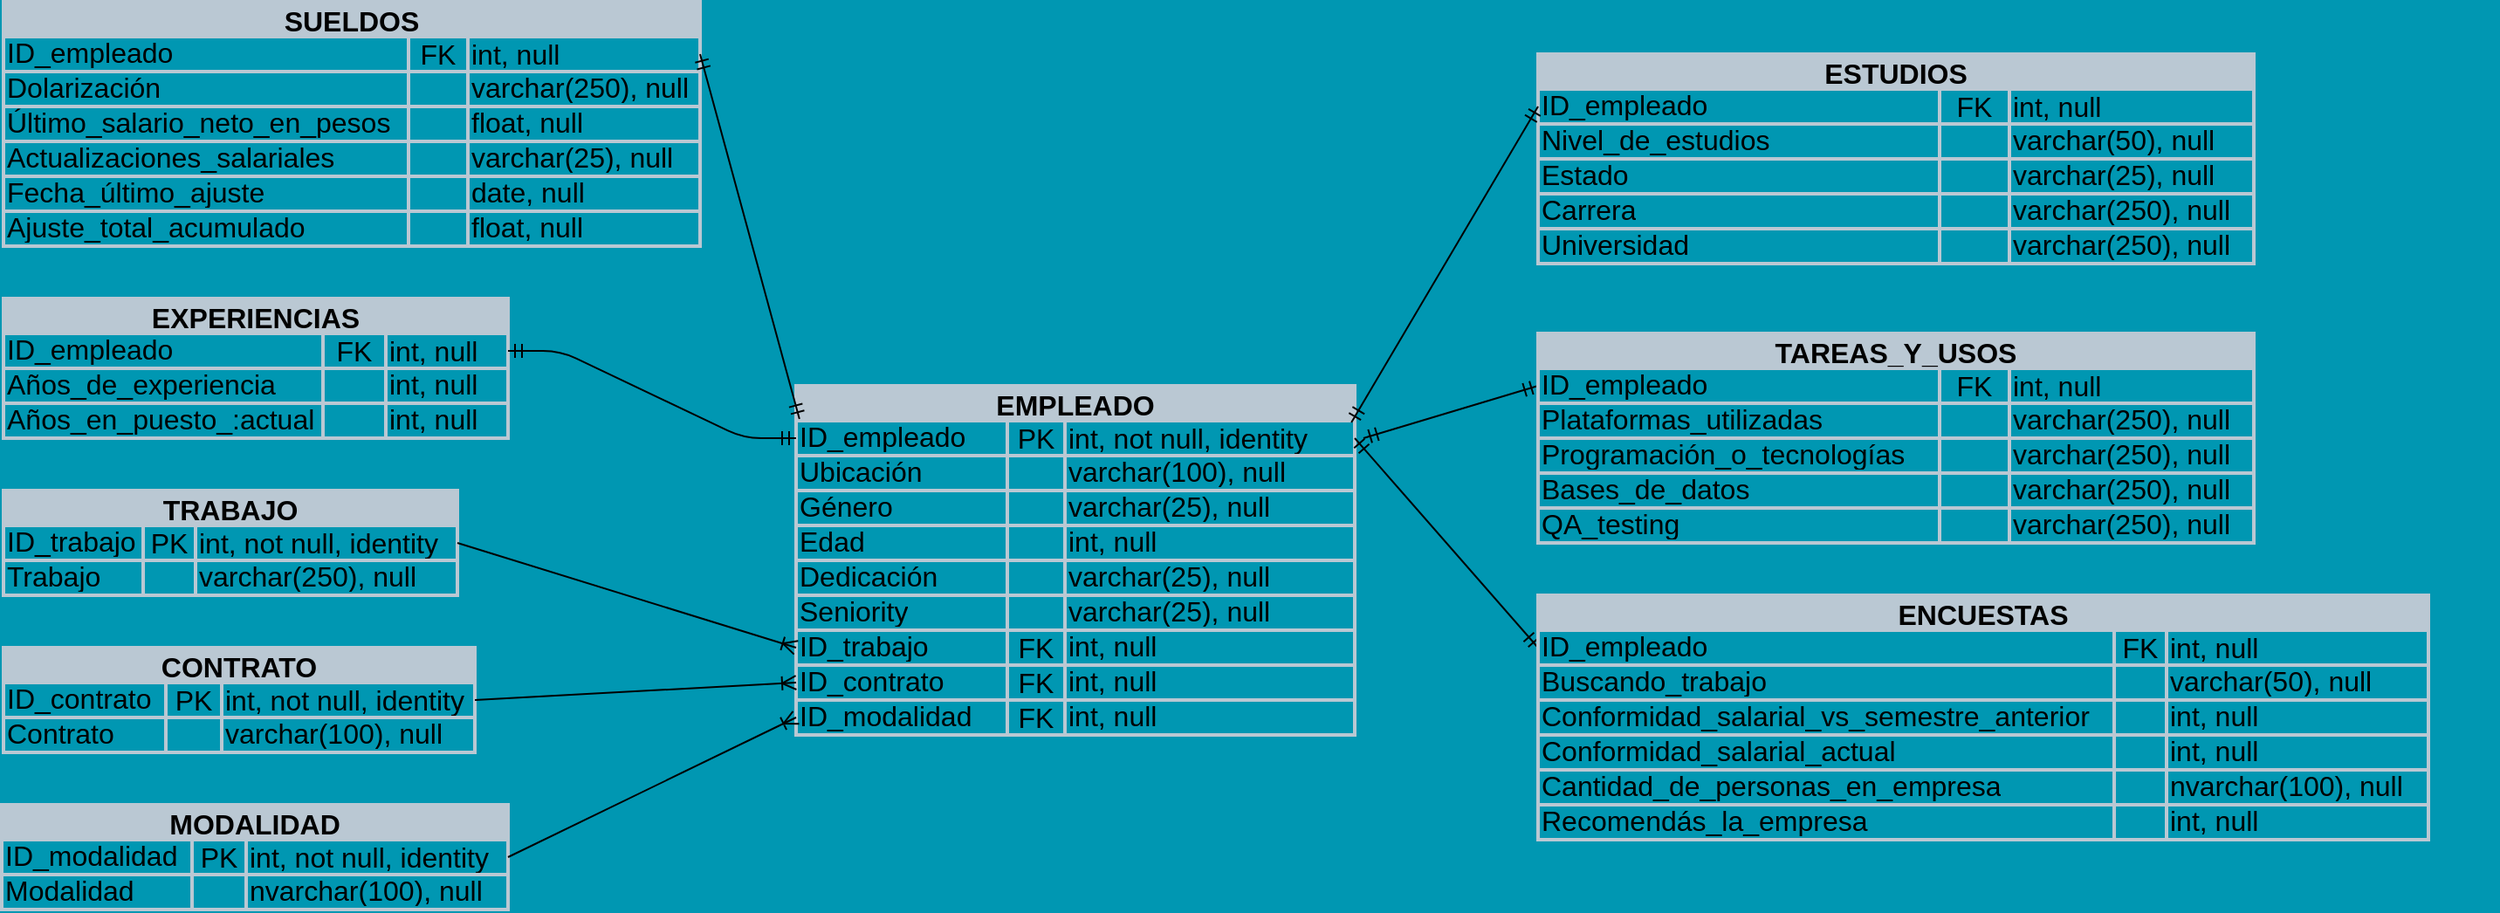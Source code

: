 <mxfile version="22.1.18" type="device">
  <diagram name="Página-1" id="i6b4A52UnQ86k48AzQtO">
    <mxGraphModel dx="2378" dy="1838" grid="1" gridSize="10" guides="1" tooltips="1" connect="1" arrows="1" fold="1" page="1" pageScale="1" pageWidth="827" pageHeight="1169" background="#0097B2" math="0" shadow="0">
      <root>
        <mxCell id="0" />
        <mxCell id="1" parent="0" />
        <mxCell id="bPTVYF2F344Qg-RBrNcO-543" value="" style="group" vertex="1" connectable="0" parent="1">
          <mxGeometry x="-340" y="-1140" width="1430" height="520" as="geometry" />
        </mxCell>
        <mxCell id="bPTVYF2F344Qg-RBrNcO-252" value="TRABAJO" style="shape=table;startSize=20;container=1;collapsible=0;childLayout=tableLayout;fontSize=16;fillColor=#bac8d3;strokeColor=#BAC8D3;fontStyle=1;strokeWidth=2;verticalAlign=middle;spacing=2;horizontal=1;spacingTop=0;spacingRight=0;rounded=0;" vertex="1" parent="bPTVYF2F344Qg-RBrNcO-543">
          <mxGeometry x="1" y="280" width="260" height="60" as="geometry" />
        </mxCell>
        <mxCell id="bPTVYF2F344Qg-RBrNcO-253" value="" style="shape=tableRow;horizontal=0;startSize=0;swimlaneHead=0;swimlaneBody=0;top=0;left=0;bottom=0;right=0;collapsible=0;dropTarget=0;points=[[0,0.5],[1,0.5]];portConstraint=eastwest;fontSize=16;fillColor=none;strokeColor=#BAC8D3;strokeWidth=2;rounded=0;" vertex="1" parent="bPTVYF2F344Qg-RBrNcO-252">
          <mxGeometry y="20" width="260" height="20" as="geometry" />
        </mxCell>
        <mxCell id="bPTVYF2F344Qg-RBrNcO-254" value="ID_trabajo" style="shape=partialRectangle;html=1;whiteSpace=wrap;connectable=0;overflow=hidden;top=0;left=0;bottom=0;right=0;pointerEvents=1;fontSize=16;fillColor=none;strokeColor=#BAC8D3;strokeWidth=2;align=left;verticalAlign=bottom;spacingTop=-2;rounded=0;" vertex="1" parent="bPTVYF2F344Qg-RBrNcO-253">
          <mxGeometry width="80" height="20" as="geometry">
            <mxRectangle width="80" height="20" as="alternateBounds" />
          </mxGeometry>
        </mxCell>
        <mxCell id="bPTVYF2F344Qg-RBrNcO-255" value="PK" style="shape=partialRectangle;html=1;whiteSpace=wrap;connectable=0;overflow=hidden;top=0;left=0;bottom=0;right=0;pointerEvents=1;fontSize=16;fillColor=none;strokeColor=#BAC8D3;strokeWidth=2;verticalAlign=bottom;spacingTop=-1;rounded=0;" vertex="1" parent="bPTVYF2F344Qg-RBrNcO-253">
          <mxGeometry x="80" width="30" height="20" as="geometry">
            <mxRectangle width="30" height="20" as="alternateBounds" />
          </mxGeometry>
        </mxCell>
        <mxCell id="bPTVYF2F344Qg-RBrNcO-256" value="int, not null, identity" style="shape=partialRectangle;html=1;whiteSpace=wrap;connectable=0;overflow=hidden;top=0;left=0;bottom=0;right=0;pointerEvents=1;fontSize=16;fillColor=none;strokeColor=#BAC8D3;strokeWidth=2;align=left;spacingTop=-2;rounded=0;" vertex="1" parent="bPTVYF2F344Qg-RBrNcO-253">
          <mxGeometry x="110" width="150" height="20" as="geometry">
            <mxRectangle width="150" height="20" as="alternateBounds" />
          </mxGeometry>
        </mxCell>
        <mxCell id="bPTVYF2F344Qg-RBrNcO-257" value="" style="shape=tableRow;horizontal=0;startSize=0;swimlaneHead=0;swimlaneBody=0;top=0;left=0;bottom=0;right=0;collapsible=0;dropTarget=0;points=[[0,0.5],[1,0.5]];portConstraint=eastwest;fontSize=16;fillColor=none;strokeColor=#BAC8D3;strokeWidth=2;rounded=0;" vertex="1" parent="bPTVYF2F344Qg-RBrNcO-252">
          <mxGeometry y="40" width="260" height="20" as="geometry" />
        </mxCell>
        <mxCell id="bPTVYF2F344Qg-RBrNcO-258" value="Trabajo" style="shape=partialRectangle;html=1;whiteSpace=wrap;connectable=0;overflow=hidden;top=0;left=0;bottom=0;right=0;pointerEvents=1;fontSize=16;fillColor=none;strokeColor=#BAC8D3;strokeWidth=2;align=left;verticalAlign=bottom;spacingTop=-2;rounded=0;" vertex="1" parent="bPTVYF2F344Qg-RBrNcO-257">
          <mxGeometry width="80" height="20" as="geometry">
            <mxRectangle width="80" height="20" as="alternateBounds" />
          </mxGeometry>
        </mxCell>
        <mxCell id="bPTVYF2F344Qg-RBrNcO-259" value="" style="shape=partialRectangle;html=1;whiteSpace=wrap;connectable=0;overflow=hidden;top=0;left=0;bottom=0;right=0;pointerEvents=1;fontSize=16;fillColor=none;strokeColor=#BAC8D3;strokeWidth=2;rounded=0;" vertex="1" parent="bPTVYF2F344Qg-RBrNcO-257">
          <mxGeometry x="80" width="30" height="20" as="geometry">
            <mxRectangle width="30" height="20" as="alternateBounds" />
          </mxGeometry>
        </mxCell>
        <mxCell id="bPTVYF2F344Qg-RBrNcO-260" value="varchar(250), null" style="shape=partialRectangle;html=1;whiteSpace=wrap;connectable=0;overflow=hidden;top=0;left=0;bottom=0;right=0;pointerEvents=1;fontSize=16;fillColor=none;strokeColor=#BAC8D3;strokeWidth=2;align=left;verticalAlign=bottom;spacingTop=-2;rounded=0;" vertex="1" parent="bPTVYF2F344Qg-RBrNcO-257">
          <mxGeometry x="110" width="150" height="20" as="geometry">
            <mxRectangle width="150" height="20" as="alternateBounds" />
          </mxGeometry>
        </mxCell>
        <mxCell id="bPTVYF2F344Qg-RBrNcO-289" value="MODALIDAD" style="shape=table;startSize=20;container=1;collapsible=0;childLayout=tableLayout;fontSize=16;fillColor=#bac8d3;strokeColor=#BAC8D3;fontStyle=1;strokeWidth=2;verticalAlign=middle;spacing=2;horizontal=1;spacingTop=0;spacingRight=0;rounded=0;" vertex="1" parent="bPTVYF2F344Qg-RBrNcO-543">
          <mxGeometry y="460" width="290" height="60" as="geometry" />
        </mxCell>
        <mxCell id="bPTVYF2F344Qg-RBrNcO-290" value="" style="shape=tableRow;horizontal=0;startSize=0;swimlaneHead=0;swimlaneBody=0;top=0;left=0;bottom=0;right=0;collapsible=0;dropTarget=0;points=[[0,0.5],[1,0.5]];portConstraint=eastwest;fontSize=16;fillColor=none;strokeColor=#BAC8D3;strokeWidth=2;rounded=0;" vertex="1" parent="bPTVYF2F344Qg-RBrNcO-289">
          <mxGeometry y="20" width="290" height="20" as="geometry" />
        </mxCell>
        <mxCell id="bPTVYF2F344Qg-RBrNcO-291" value="ID_modalidad" style="shape=partialRectangle;html=1;whiteSpace=wrap;connectable=0;overflow=hidden;top=0;left=0;bottom=0;right=0;pointerEvents=1;fontSize=16;fillColor=none;strokeColor=#BAC8D3;strokeWidth=2;align=left;verticalAlign=bottom;spacingTop=-2;rounded=0;" vertex="1" parent="bPTVYF2F344Qg-RBrNcO-290">
          <mxGeometry width="109" height="20" as="geometry">
            <mxRectangle width="109" height="20" as="alternateBounds" />
          </mxGeometry>
        </mxCell>
        <mxCell id="bPTVYF2F344Qg-RBrNcO-292" value="PK" style="shape=partialRectangle;html=1;whiteSpace=wrap;connectable=0;overflow=hidden;top=0;left=0;bottom=0;right=0;pointerEvents=1;fontSize=16;fillColor=none;strokeColor=#BAC8D3;strokeWidth=2;verticalAlign=bottom;spacingTop=-1;rounded=0;" vertex="1" parent="bPTVYF2F344Qg-RBrNcO-290">
          <mxGeometry x="109" width="31" height="20" as="geometry">
            <mxRectangle width="31" height="20" as="alternateBounds" />
          </mxGeometry>
        </mxCell>
        <mxCell id="bPTVYF2F344Qg-RBrNcO-293" value="int, not null, identity" style="shape=partialRectangle;html=1;whiteSpace=wrap;connectable=0;overflow=hidden;top=0;left=0;bottom=0;right=0;pointerEvents=1;fontSize=16;fillColor=none;strokeColor=#BAC8D3;strokeWidth=2;align=left;spacingTop=-2;rounded=0;" vertex="1" parent="bPTVYF2F344Qg-RBrNcO-290">
          <mxGeometry x="140" width="150" height="20" as="geometry">
            <mxRectangle width="150" height="20" as="alternateBounds" />
          </mxGeometry>
        </mxCell>
        <mxCell id="bPTVYF2F344Qg-RBrNcO-294" value="" style="shape=tableRow;horizontal=0;startSize=0;swimlaneHead=0;swimlaneBody=0;top=0;left=0;bottom=0;right=0;collapsible=0;dropTarget=0;points=[[0,0.5],[1,0.5]];portConstraint=eastwest;fontSize=16;fillColor=none;strokeColor=#BAC8D3;strokeWidth=2;rounded=0;" vertex="1" parent="bPTVYF2F344Qg-RBrNcO-289">
          <mxGeometry y="40" width="290" height="20" as="geometry" />
        </mxCell>
        <mxCell id="bPTVYF2F344Qg-RBrNcO-295" value="Modalidad" style="shape=partialRectangle;html=1;whiteSpace=wrap;connectable=0;overflow=hidden;top=0;left=0;bottom=0;right=0;pointerEvents=1;fontSize=16;fillColor=none;strokeColor=#BAC8D3;strokeWidth=2;align=left;verticalAlign=bottom;spacingTop=-2;rounded=0;" vertex="1" parent="bPTVYF2F344Qg-RBrNcO-294">
          <mxGeometry width="109" height="20" as="geometry">
            <mxRectangle width="109" height="20" as="alternateBounds" />
          </mxGeometry>
        </mxCell>
        <mxCell id="bPTVYF2F344Qg-RBrNcO-296" value="" style="shape=partialRectangle;html=1;whiteSpace=wrap;connectable=0;overflow=hidden;top=0;left=0;bottom=0;right=0;pointerEvents=1;fontSize=16;fillColor=none;strokeColor=#BAC8D3;strokeWidth=2;rounded=0;" vertex="1" parent="bPTVYF2F344Qg-RBrNcO-294">
          <mxGeometry x="109" width="31" height="20" as="geometry">
            <mxRectangle width="31" height="20" as="alternateBounds" />
          </mxGeometry>
        </mxCell>
        <mxCell id="bPTVYF2F344Qg-RBrNcO-297" value="nvarchar(100), null" style="shape=partialRectangle;html=1;whiteSpace=wrap;connectable=0;overflow=hidden;top=0;left=0;bottom=0;right=0;pointerEvents=1;fontSize=16;fillColor=none;strokeColor=#BAC8D3;strokeWidth=2;align=left;verticalAlign=bottom;spacingTop=-2;rounded=0;" vertex="1" parent="bPTVYF2F344Qg-RBrNcO-294">
          <mxGeometry x="140" width="150" height="20" as="geometry">
            <mxRectangle width="150" height="20" as="alternateBounds" />
          </mxGeometry>
        </mxCell>
        <mxCell id="bPTVYF2F344Qg-RBrNcO-298" value="CONTRATO" style="shape=table;startSize=20;container=1;collapsible=0;childLayout=tableLayout;fontSize=16;fillColor=#bac8d3;strokeColor=#BAC8D3;fontStyle=1;strokeWidth=2;verticalAlign=middle;spacing=2;horizontal=1;spacingTop=0;spacingRight=0;rounded=0;" vertex="1" parent="bPTVYF2F344Qg-RBrNcO-543">
          <mxGeometry x="1" y="370" width="270" height="60" as="geometry" />
        </mxCell>
        <mxCell id="bPTVYF2F344Qg-RBrNcO-299" value="" style="shape=tableRow;horizontal=0;startSize=0;swimlaneHead=0;swimlaneBody=0;top=0;left=0;bottom=0;right=0;collapsible=0;dropTarget=0;points=[[0,0.5],[1,0.5]];portConstraint=eastwest;fontSize=16;fillColor=none;strokeColor=#BAC8D3;strokeWidth=2;rounded=0;" vertex="1" parent="bPTVYF2F344Qg-RBrNcO-298">
          <mxGeometry y="20" width="270" height="20" as="geometry" />
        </mxCell>
        <mxCell id="bPTVYF2F344Qg-RBrNcO-300" value="ID_contrato" style="shape=partialRectangle;html=1;whiteSpace=wrap;connectable=0;overflow=hidden;top=0;left=0;bottom=0;right=0;pointerEvents=1;fontSize=16;fillColor=none;strokeColor=#BAC8D3;strokeWidth=2;align=left;verticalAlign=bottom;spacingTop=-2;rounded=0;" vertex="1" parent="bPTVYF2F344Qg-RBrNcO-299">
          <mxGeometry width="93" height="20" as="geometry">
            <mxRectangle width="93" height="20" as="alternateBounds" />
          </mxGeometry>
        </mxCell>
        <mxCell id="bPTVYF2F344Qg-RBrNcO-301" value="PK" style="shape=partialRectangle;html=1;whiteSpace=wrap;connectable=0;overflow=hidden;top=0;left=0;bottom=0;right=0;pointerEvents=1;fontSize=16;fillColor=none;strokeColor=#BAC8D3;strokeWidth=2;verticalAlign=bottom;spacingTop=-1;rounded=0;" vertex="1" parent="bPTVYF2F344Qg-RBrNcO-299">
          <mxGeometry x="93" width="32" height="20" as="geometry">
            <mxRectangle width="32" height="20" as="alternateBounds" />
          </mxGeometry>
        </mxCell>
        <mxCell id="bPTVYF2F344Qg-RBrNcO-302" value="int, not null, identity" style="shape=partialRectangle;html=1;whiteSpace=wrap;connectable=0;overflow=hidden;top=0;left=0;bottom=0;right=0;pointerEvents=1;fontSize=16;fillColor=none;strokeColor=#BAC8D3;strokeWidth=2;align=left;spacingTop=-2;rounded=0;" vertex="1" parent="bPTVYF2F344Qg-RBrNcO-299">
          <mxGeometry x="125" width="145" height="20" as="geometry">
            <mxRectangle width="145" height="20" as="alternateBounds" />
          </mxGeometry>
        </mxCell>
        <mxCell id="bPTVYF2F344Qg-RBrNcO-303" value="" style="shape=tableRow;horizontal=0;startSize=0;swimlaneHead=0;swimlaneBody=0;top=0;left=0;bottom=0;right=0;collapsible=0;dropTarget=0;points=[[0,0.5],[1,0.5]];portConstraint=eastwest;fontSize=16;fillColor=none;strokeColor=#BAC8D3;strokeWidth=2;rounded=0;" vertex="1" parent="bPTVYF2F344Qg-RBrNcO-298">
          <mxGeometry y="40" width="270" height="20" as="geometry" />
        </mxCell>
        <mxCell id="bPTVYF2F344Qg-RBrNcO-304" value="Contrato" style="shape=partialRectangle;html=1;whiteSpace=wrap;connectable=0;overflow=hidden;top=0;left=0;bottom=0;right=0;pointerEvents=1;fontSize=16;fillColor=none;strokeColor=#BAC8D3;strokeWidth=2;align=left;verticalAlign=bottom;spacingTop=-2;rounded=0;" vertex="1" parent="bPTVYF2F344Qg-RBrNcO-303">
          <mxGeometry width="93" height="20" as="geometry">
            <mxRectangle width="93" height="20" as="alternateBounds" />
          </mxGeometry>
        </mxCell>
        <mxCell id="bPTVYF2F344Qg-RBrNcO-305" value="" style="shape=partialRectangle;html=1;whiteSpace=wrap;connectable=0;overflow=hidden;top=0;left=0;bottom=0;right=0;pointerEvents=1;fontSize=16;fillColor=none;strokeColor=#BAC8D3;strokeWidth=2;rounded=0;" vertex="1" parent="bPTVYF2F344Qg-RBrNcO-303">
          <mxGeometry x="93" width="32" height="20" as="geometry">
            <mxRectangle width="32" height="20" as="alternateBounds" />
          </mxGeometry>
        </mxCell>
        <mxCell id="bPTVYF2F344Qg-RBrNcO-306" value="varchar(100), null" style="shape=partialRectangle;html=1;whiteSpace=wrap;connectable=0;overflow=hidden;top=0;left=0;bottom=0;right=0;pointerEvents=1;fontSize=16;fillColor=none;strokeColor=#BAC8D3;strokeWidth=2;align=left;verticalAlign=bottom;spacingTop=-2;rounded=0;" vertex="1" parent="bPTVYF2F344Qg-RBrNcO-303">
          <mxGeometry x="125" width="145" height="20" as="geometry">
            <mxRectangle width="145" height="20" as="alternateBounds" />
          </mxGeometry>
        </mxCell>
        <mxCell id="bPTVYF2F344Qg-RBrNcO-307" value="SUELDOS" style="shape=table;startSize=20;container=1;collapsible=0;childLayout=tableLayout;fontSize=16;fillColor=#bac8d3;strokeColor=#BAC8D3;fontStyle=1;strokeWidth=2;verticalAlign=middle;spacing=2;horizontal=1;spacingTop=0;spacingRight=0;rounded=0;" vertex="1" parent="bPTVYF2F344Qg-RBrNcO-543">
          <mxGeometry x="1" width="399" height="140" as="geometry" />
        </mxCell>
        <mxCell id="bPTVYF2F344Qg-RBrNcO-308" value="" style="shape=tableRow;horizontal=0;startSize=0;swimlaneHead=0;swimlaneBody=0;top=0;left=0;bottom=0;right=0;collapsible=0;dropTarget=0;points=[[0,0.5],[1,0.5]];portConstraint=eastwest;fontSize=16;fillColor=none;strokeColor=#BAC8D3;strokeWidth=2;rounded=0;" vertex="1" parent="bPTVYF2F344Qg-RBrNcO-307">
          <mxGeometry y="20" width="399" height="20" as="geometry" />
        </mxCell>
        <mxCell id="bPTVYF2F344Qg-RBrNcO-309" value="ID_empleado" style="shape=partialRectangle;html=1;whiteSpace=wrap;connectable=0;overflow=hidden;top=0;left=0;bottom=0;right=0;pointerEvents=1;fontSize=16;fillColor=none;strokeColor=#BAC8D3;strokeWidth=2;align=left;verticalAlign=bottom;spacingTop=-2;rounded=0;" vertex="1" parent="bPTVYF2F344Qg-RBrNcO-308">
          <mxGeometry width="232" height="20" as="geometry">
            <mxRectangle width="232" height="20" as="alternateBounds" />
          </mxGeometry>
        </mxCell>
        <mxCell id="bPTVYF2F344Qg-RBrNcO-310" value="FK" style="shape=partialRectangle;html=1;whiteSpace=wrap;connectable=0;overflow=hidden;top=0;left=0;bottom=0;right=0;pointerEvents=1;fontSize=16;fillColor=none;strokeColor=#BAC8D3;strokeWidth=2;verticalAlign=bottom;spacingTop=-1;rounded=0;" vertex="1" parent="bPTVYF2F344Qg-RBrNcO-308">
          <mxGeometry x="232" width="34" height="20" as="geometry">
            <mxRectangle width="34" height="20" as="alternateBounds" />
          </mxGeometry>
        </mxCell>
        <mxCell id="bPTVYF2F344Qg-RBrNcO-311" value="int, null" style="shape=partialRectangle;html=1;whiteSpace=wrap;connectable=0;overflow=hidden;top=0;left=0;bottom=0;right=0;pointerEvents=1;fontSize=16;fillColor=none;strokeColor=#BAC8D3;strokeWidth=2;align=left;spacingTop=-2;rounded=0;" vertex="1" parent="bPTVYF2F344Qg-RBrNcO-308">
          <mxGeometry x="266" width="133" height="20" as="geometry">
            <mxRectangle width="133" height="20" as="alternateBounds" />
          </mxGeometry>
        </mxCell>
        <mxCell id="bPTVYF2F344Qg-RBrNcO-312" value="" style="shape=tableRow;horizontal=0;startSize=0;swimlaneHead=0;swimlaneBody=0;top=0;left=0;bottom=0;right=0;collapsible=0;dropTarget=0;points=[[0,0.5],[1,0.5]];portConstraint=eastwest;fontSize=16;fillColor=none;strokeColor=#BAC8D3;strokeWidth=2;rounded=0;" vertex="1" parent="bPTVYF2F344Qg-RBrNcO-307">
          <mxGeometry y="40" width="399" height="20" as="geometry" />
        </mxCell>
        <mxCell id="bPTVYF2F344Qg-RBrNcO-313" value="Dolarización" style="shape=partialRectangle;html=1;whiteSpace=wrap;connectable=0;overflow=hidden;top=0;left=0;bottom=0;right=0;pointerEvents=1;fontSize=16;fillColor=none;strokeColor=#BAC8D3;strokeWidth=2;align=left;verticalAlign=bottom;spacingTop=-2;rounded=0;" vertex="1" parent="bPTVYF2F344Qg-RBrNcO-312">
          <mxGeometry width="232" height="20" as="geometry">
            <mxRectangle width="232" height="20" as="alternateBounds" />
          </mxGeometry>
        </mxCell>
        <mxCell id="bPTVYF2F344Qg-RBrNcO-314" value="" style="shape=partialRectangle;html=1;whiteSpace=wrap;connectable=0;overflow=hidden;top=0;left=0;bottom=0;right=0;pointerEvents=1;fontSize=16;fillColor=none;strokeColor=#BAC8D3;strokeWidth=2;rounded=0;" vertex="1" parent="bPTVYF2F344Qg-RBrNcO-312">
          <mxGeometry x="232" width="34" height="20" as="geometry">
            <mxRectangle width="34" height="20" as="alternateBounds" />
          </mxGeometry>
        </mxCell>
        <mxCell id="bPTVYF2F344Qg-RBrNcO-315" value="varchar(250), null" style="shape=partialRectangle;html=1;whiteSpace=wrap;connectable=0;overflow=hidden;top=0;left=0;bottom=0;right=0;pointerEvents=1;fontSize=16;fillColor=none;strokeColor=#BAC8D3;strokeWidth=2;align=left;verticalAlign=bottom;spacingTop=-2;rounded=0;" vertex="1" parent="bPTVYF2F344Qg-RBrNcO-312">
          <mxGeometry x="266" width="133" height="20" as="geometry">
            <mxRectangle width="133" height="20" as="alternateBounds" />
          </mxGeometry>
        </mxCell>
        <mxCell id="bPTVYF2F344Qg-RBrNcO-316" value="" style="shape=tableRow;horizontal=0;startSize=0;swimlaneHead=0;swimlaneBody=0;top=0;left=0;bottom=0;right=0;collapsible=0;dropTarget=0;points=[[0,0.5],[1,0.5]];portConstraint=eastwest;fontSize=16;fillColor=none;strokeColor=#BAC8D3;strokeWidth=2;rounded=0;" vertex="1" parent="bPTVYF2F344Qg-RBrNcO-307">
          <mxGeometry y="60" width="399" height="20" as="geometry" />
        </mxCell>
        <mxCell id="bPTVYF2F344Qg-RBrNcO-317" value="Último_salario_neto_en_pesos" style="shape=partialRectangle;html=1;whiteSpace=wrap;connectable=0;overflow=hidden;top=0;left=0;bottom=0;right=0;pointerEvents=1;fontSize=16;fillColor=none;strokeColor=#BAC8D3;strokeWidth=2;align=left;verticalAlign=bottom;spacingTop=-2;rounded=0;" vertex="1" parent="bPTVYF2F344Qg-RBrNcO-316">
          <mxGeometry width="232" height="20" as="geometry">
            <mxRectangle width="232" height="20" as="alternateBounds" />
          </mxGeometry>
        </mxCell>
        <mxCell id="bPTVYF2F344Qg-RBrNcO-318" value="" style="shape=partialRectangle;html=1;whiteSpace=wrap;connectable=0;overflow=hidden;top=0;left=0;bottom=0;right=0;pointerEvents=1;fontSize=16;fillColor=none;strokeColor=#BAC8D3;strokeWidth=2;rounded=0;" vertex="1" parent="bPTVYF2F344Qg-RBrNcO-316">
          <mxGeometry x="232" width="34" height="20" as="geometry">
            <mxRectangle width="34" height="20" as="alternateBounds" />
          </mxGeometry>
        </mxCell>
        <mxCell id="bPTVYF2F344Qg-RBrNcO-319" value="float, null" style="shape=partialRectangle;html=1;whiteSpace=wrap;connectable=0;overflow=hidden;top=0;left=0;bottom=0;right=0;pointerEvents=1;fontSize=16;fillColor=none;strokeColor=#BAC8D3;strokeWidth=2;align=left;verticalAlign=bottom;spacingTop=-2;rounded=0;" vertex="1" parent="bPTVYF2F344Qg-RBrNcO-316">
          <mxGeometry x="266" width="133" height="20" as="geometry">
            <mxRectangle width="133" height="20" as="alternateBounds" />
          </mxGeometry>
        </mxCell>
        <mxCell id="bPTVYF2F344Qg-RBrNcO-320" style="shape=tableRow;horizontal=0;startSize=0;swimlaneHead=0;swimlaneBody=0;top=0;left=0;bottom=0;right=0;collapsible=0;dropTarget=0;points=[[0,0.5],[1,0.5]];portConstraint=eastwest;fontSize=16;fillColor=none;strokeColor=#BAC8D3;strokeWidth=2;rounded=0;" vertex="1" parent="bPTVYF2F344Qg-RBrNcO-307">
          <mxGeometry y="80" width="399" height="20" as="geometry" />
        </mxCell>
        <mxCell id="bPTVYF2F344Qg-RBrNcO-321" value="Actualizaciones_salariales" style="shape=partialRectangle;html=1;whiteSpace=wrap;connectable=0;overflow=hidden;top=0;left=0;bottom=0;right=0;pointerEvents=1;fontSize=16;fillColor=none;strokeColor=#BAC8D3;strokeWidth=2;align=left;verticalAlign=bottom;spacingTop=-2;rounded=0;" vertex="1" parent="bPTVYF2F344Qg-RBrNcO-320">
          <mxGeometry width="232" height="20" as="geometry">
            <mxRectangle width="232" height="20" as="alternateBounds" />
          </mxGeometry>
        </mxCell>
        <mxCell id="bPTVYF2F344Qg-RBrNcO-322" style="shape=partialRectangle;html=1;whiteSpace=wrap;connectable=0;overflow=hidden;top=0;left=0;bottom=0;right=0;pointerEvents=1;fontSize=16;fillColor=none;strokeColor=#BAC8D3;strokeWidth=2;rounded=0;" vertex="1" parent="bPTVYF2F344Qg-RBrNcO-320">
          <mxGeometry x="232" width="34" height="20" as="geometry">
            <mxRectangle width="34" height="20" as="alternateBounds" />
          </mxGeometry>
        </mxCell>
        <mxCell id="bPTVYF2F344Qg-RBrNcO-323" value="varchar(25), null" style="shape=partialRectangle;html=1;whiteSpace=wrap;connectable=0;overflow=hidden;top=0;left=0;bottom=0;right=0;pointerEvents=1;fontSize=16;fillColor=none;strokeColor=#BAC8D3;strokeWidth=2;align=left;verticalAlign=bottom;spacingTop=-2;rounded=0;" vertex="1" parent="bPTVYF2F344Qg-RBrNcO-320">
          <mxGeometry x="266" width="133" height="20" as="geometry">
            <mxRectangle width="133" height="20" as="alternateBounds" />
          </mxGeometry>
        </mxCell>
        <mxCell id="bPTVYF2F344Qg-RBrNcO-324" style="shape=tableRow;horizontal=0;startSize=0;swimlaneHead=0;swimlaneBody=0;top=0;left=0;bottom=0;right=0;collapsible=0;dropTarget=0;points=[[0,0.5],[1,0.5]];portConstraint=eastwest;fontSize=16;fillColor=none;strokeColor=#BAC8D3;strokeWidth=2;rounded=0;" vertex="1" parent="bPTVYF2F344Qg-RBrNcO-307">
          <mxGeometry y="100" width="399" height="20" as="geometry" />
        </mxCell>
        <mxCell id="bPTVYF2F344Qg-RBrNcO-325" value="Fecha_último_ajuste" style="shape=partialRectangle;html=1;whiteSpace=wrap;connectable=0;overflow=hidden;top=0;left=0;bottom=0;right=0;pointerEvents=1;fontSize=16;fillColor=none;strokeColor=#BAC8D3;strokeWidth=2;align=left;verticalAlign=bottom;spacingTop=-2;rounded=0;" vertex="1" parent="bPTVYF2F344Qg-RBrNcO-324">
          <mxGeometry width="232" height="20" as="geometry">
            <mxRectangle width="232" height="20" as="alternateBounds" />
          </mxGeometry>
        </mxCell>
        <mxCell id="bPTVYF2F344Qg-RBrNcO-326" style="shape=partialRectangle;html=1;whiteSpace=wrap;connectable=0;overflow=hidden;top=0;left=0;bottom=0;right=0;pointerEvents=1;fontSize=16;fillColor=none;strokeColor=#BAC8D3;strokeWidth=2;rounded=0;" vertex="1" parent="bPTVYF2F344Qg-RBrNcO-324">
          <mxGeometry x="232" width="34" height="20" as="geometry">
            <mxRectangle width="34" height="20" as="alternateBounds" />
          </mxGeometry>
        </mxCell>
        <mxCell id="bPTVYF2F344Qg-RBrNcO-327" value="date, null" style="shape=partialRectangle;html=1;whiteSpace=wrap;connectable=0;overflow=hidden;top=0;left=0;bottom=0;right=0;pointerEvents=1;fontSize=16;fillColor=none;strokeColor=#BAC8D3;strokeWidth=2;align=left;verticalAlign=bottom;spacingTop=-2;rounded=0;" vertex="1" parent="bPTVYF2F344Qg-RBrNcO-324">
          <mxGeometry x="266" width="133" height="20" as="geometry">
            <mxRectangle width="133" height="20" as="alternateBounds" />
          </mxGeometry>
        </mxCell>
        <mxCell id="bPTVYF2F344Qg-RBrNcO-328" style="shape=tableRow;horizontal=0;startSize=0;swimlaneHead=0;swimlaneBody=0;top=0;left=0;bottom=0;right=0;collapsible=0;dropTarget=0;points=[[0,0.5],[1,0.5]];portConstraint=eastwest;fontSize=16;fillColor=none;strokeColor=#BAC8D3;strokeWidth=2;align=left;rounded=0;" vertex="1" parent="bPTVYF2F344Qg-RBrNcO-307">
          <mxGeometry y="120" width="399" height="20" as="geometry" />
        </mxCell>
        <mxCell id="bPTVYF2F344Qg-RBrNcO-329" value="Ajuste_total_acumulado" style="shape=partialRectangle;html=1;whiteSpace=wrap;connectable=0;overflow=hidden;top=0;left=0;bottom=0;right=0;pointerEvents=1;fontSize=16;fillColor=none;strokeColor=#BAC8D3;strokeWidth=2;align=left;verticalAlign=bottom;spacingTop=-2;rounded=0;" vertex="1" parent="bPTVYF2F344Qg-RBrNcO-328">
          <mxGeometry width="232" height="20" as="geometry">
            <mxRectangle width="232" height="20" as="alternateBounds" />
          </mxGeometry>
        </mxCell>
        <mxCell id="bPTVYF2F344Qg-RBrNcO-330" style="shape=partialRectangle;html=1;whiteSpace=wrap;connectable=0;overflow=hidden;top=0;left=0;bottom=0;right=0;pointerEvents=1;fontSize=16;fillColor=none;strokeColor=#BAC8D3;strokeWidth=2;rounded=0;" vertex="1" parent="bPTVYF2F344Qg-RBrNcO-328">
          <mxGeometry x="232" width="34" height="20" as="geometry">
            <mxRectangle width="34" height="20" as="alternateBounds" />
          </mxGeometry>
        </mxCell>
        <mxCell id="bPTVYF2F344Qg-RBrNcO-331" value="float, null" style="shape=partialRectangle;html=1;whiteSpace=wrap;connectable=0;overflow=hidden;top=0;left=0;bottom=0;right=0;pointerEvents=1;fontSize=16;fillColor=none;strokeColor=#BAC8D3;strokeWidth=2;align=left;verticalAlign=bottom;spacingTop=-2;rounded=0;" vertex="1" parent="bPTVYF2F344Qg-RBrNcO-328">
          <mxGeometry x="266" width="133" height="20" as="geometry">
            <mxRectangle width="133" height="20" as="alternateBounds" />
          </mxGeometry>
        </mxCell>
        <mxCell id="bPTVYF2F344Qg-RBrNcO-344" value="EXPERIENCIAS" style="shape=table;startSize=20;container=1;collapsible=0;childLayout=tableLayout;fontSize=16;fillColor=#bac8d3;strokeColor=#BAC8D3;fontStyle=1;strokeWidth=2;verticalAlign=middle;spacing=2;horizontal=1;spacingTop=0;spacingRight=0;rounded=0;" vertex="1" parent="bPTVYF2F344Qg-RBrNcO-543">
          <mxGeometry x="1" y="170" width="289" height="80" as="geometry" />
        </mxCell>
        <mxCell id="bPTVYF2F344Qg-RBrNcO-345" value="" style="shape=tableRow;horizontal=0;startSize=0;swimlaneHead=0;swimlaneBody=0;top=0;left=0;bottom=0;right=0;collapsible=0;dropTarget=0;points=[[0,0.5],[1,0.5]];portConstraint=eastwest;fontSize=16;fillColor=none;strokeColor=#BAC8D3;strokeWidth=2;rounded=0;" vertex="1" parent="bPTVYF2F344Qg-RBrNcO-344">
          <mxGeometry y="20" width="289" height="20" as="geometry" />
        </mxCell>
        <mxCell id="bPTVYF2F344Qg-RBrNcO-346" value="ID_empleado" style="shape=partialRectangle;html=1;whiteSpace=wrap;connectable=0;overflow=hidden;top=0;left=0;bottom=0;right=0;pointerEvents=1;fontSize=16;fillColor=none;strokeColor=#BAC8D3;strokeWidth=2;align=left;verticalAlign=bottom;spacingTop=-2;rounded=0;" vertex="1" parent="bPTVYF2F344Qg-RBrNcO-345">
          <mxGeometry width="183" height="20" as="geometry">
            <mxRectangle width="183" height="20" as="alternateBounds" />
          </mxGeometry>
        </mxCell>
        <mxCell id="bPTVYF2F344Qg-RBrNcO-347" value="FK" style="shape=partialRectangle;html=1;whiteSpace=wrap;connectable=0;overflow=hidden;top=0;left=0;bottom=0;right=0;pointerEvents=1;fontSize=16;fillColor=none;strokeColor=#BAC8D3;strokeWidth=2;verticalAlign=bottom;spacingTop=-1;rounded=0;" vertex="1" parent="bPTVYF2F344Qg-RBrNcO-345">
          <mxGeometry x="183" width="36" height="20" as="geometry">
            <mxRectangle width="36" height="20" as="alternateBounds" />
          </mxGeometry>
        </mxCell>
        <mxCell id="bPTVYF2F344Qg-RBrNcO-348" value="int, null" style="shape=partialRectangle;html=1;whiteSpace=wrap;connectable=0;overflow=hidden;top=0;left=0;bottom=0;right=0;pointerEvents=1;fontSize=16;fillColor=none;strokeColor=#BAC8D3;strokeWidth=2;align=left;spacingTop=-2;rounded=0;" vertex="1" parent="bPTVYF2F344Qg-RBrNcO-345">
          <mxGeometry x="219" width="70" height="20" as="geometry">
            <mxRectangle width="70" height="20" as="alternateBounds" />
          </mxGeometry>
        </mxCell>
        <mxCell id="bPTVYF2F344Qg-RBrNcO-349" value="" style="shape=tableRow;horizontal=0;startSize=0;swimlaneHead=0;swimlaneBody=0;top=0;left=0;bottom=0;right=0;collapsible=0;dropTarget=0;points=[[0,0.5],[1,0.5]];portConstraint=eastwest;fontSize=16;fillColor=none;strokeColor=#BAC8D3;strokeWidth=2;rounded=0;" vertex="1" parent="bPTVYF2F344Qg-RBrNcO-344">
          <mxGeometry y="40" width="289" height="20" as="geometry" />
        </mxCell>
        <mxCell id="bPTVYF2F344Qg-RBrNcO-350" value="Años_de_experiencia" style="shape=partialRectangle;html=1;whiteSpace=wrap;connectable=0;overflow=hidden;top=0;left=0;bottom=0;right=0;pointerEvents=1;fontSize=16;fillColor=none;strokeColor=#BAC8D3;strokeWidth=2;align=left;verticalAlign=bottom;spacingTop=-2;rounded=0;" vertex="1" parent="bPTVYF2F344Qg-RBrNcO-349">
          <mxGeometry width="183" height="20" as="geometry">
            <mxRectangle width="183" height="20" as="alternateBounds" />
          </mxGeometry>
        </mxCell>
        <mxCell id="bPTVYF2F344Qg-RBrNcO-351" value="" style="shape=partialRectangle;html=1;whiteSpace=wrap;connectable=0;overflow=hidden;top=0;left=0;bottom=0;right=0;pointerEvents=1;fontSize=16;fillColor=none;strokeColor=#BAC8D3;strokeWidth=2;rounded=0;" vertex="1" parent="bPTVYF2F344Qg-RBrNcO-349">
          <mxGeometry x="183" width="36" height="20" as="geometry">
            <mxRectangle width="36" height="20" as="alternateBounds" />
          </mxGeometry>
        </mxCell>
        <mxCell id="bPTVYF2F344Qg-RBrNcO-352" value="int, null" style="shape=partialRectangle;html=1;whiteSpace=wrap;connectable=0;overflow=hidden;top=0;left=0;bottom=0;right=0;pointerEvents=1;fontSize=16;fillColor=none;strokeColor=#BAC8D3;strokeWidth=2;align=left;verticalAlign=bottom;spacingTop=-2;rounded=0;" vertex="1" parent="bPTVYF2F344Qg-RBrNcO-349">
          <mxGeometry x="219" width="70" height="20" as="geometry">
            <mxRectangle width="70" height="20" as="alternateBounds" />
          </mxGeometry>
        </mxCell>
        <mxCell id="bPTVYF2F344Qg-RBrNcO-353" value="" style="shape=tableRow;horizontal=0;startSize=0;swimlaneHead=0;swimlaneBody=0;top=0;left=0;bottom=0;right=0;collapsible=0;dropTarget=0;points=[[0,0.5],[1,0.5]];portConstraint=eastwest;fontSize=16;fillColor=none;strokeColor=#BAC8D3;strokeWidth=2;rounded=0;" vertex="1" parent="bPTVYF2F344Qg-RBrNcO-344">
          <mxGeometry y="60" width="289" height="20" as="geometry" />
        </mxCell>
        <mxCell id="bPTVYF2F344Qg-RBrNcO-354" value="Años_en_puesto_:actual" style="shape=partialRectangle;html=1;whiteSpace=wrap;connectable=0;overflow=hidden;top=0;left=0;bottom=0;right=0;pointerEvents=1;fontSize=16;fillColor=none;strokeColor=#BAC8D3;strokeWidth=2;align=left;verticalAlign=bottom;spacingTop=-2;rounded=0;" vertex="1" parent="bPTVYF2F344Qg-RBrNcO-353">
          <mxGeometry width="183" height="20" as="geometry">
            <mxRectangle width="183" height="20" as="alternateBounds" />
          </mxGeometry>
        </mxCell>
        <mxCell id="bPTVYF2F344Qg-RBrNcO-355" value="" style="shape=partialRectangle;html=1;whiteSpace=wrap;connectable=0;overflow=hidden;top=0;left=0;bottom=0;right=0;pointerEvents=1;fontSize=16;fillColor=none;strokeColor=#BAC8D3;strokeWidth=2;rounded=0;" vertex="1" parent="bPTVYF2F344Qg-RBrNcO-353">
          <mxGeometry x="183" width="36" height="20" as="geometry">
            <mxRectangle width="36" height="20" as="alternateBounds" />
          </mxGeometry>
        </mxCell>
        <mxCell id="bPTVYF2F344Qg-RBrNcO-356" value="int, null" style="shape=partialRectangle;html=1;whiteSpace=wrap;connectable=0;overflow=hidden;top=0;left=0;bottom=0;right=0;pointerEvents=1;fontSize=16;fillColor=none;strokeColor=#BAC8D3;strokeWidth=2;align=left;verticalAlign=bottom;spacingTop=-2;rounded=0;" vertex="1" parent="bPTVYF2F344Qg-RBrNcO-353">
          <mxGeometry x="219" width="70" height="20" as="geometry">
            <mxRectangle width="70" height="20" as="alternateBounds" />
          </mxGeometry>
        </mxCell>
        <mxCell id="bPTVYF2F344Qg-RBrNcO-540" style="orthogonalLoop=1;jettySize=auto;html=1;exitX=0;exitY=0.25;exitDx=0;exitDy=0;endArrow=ERmandOne;endFill=0;startArrow=ERmandOne;startFill=0;" edge="1" parent="bPTVYF2F344Qg-RBrNcO-543" source="bPTVYF2F344Qg-RBrNcO-369">
          <mxGeometry relative="1" as="geometry">
            <mxPoint x="780" y="250" as="targetPoint" />
          </mxGeometry>
        </mxCell>
        <mxCell id="bPTVYF2F344Qg-RBrNcO-369" value="TAREAS_Y_USOS" style="shape=table;startSize=20;container=1;collapsible=0;childLayout=tableLayout;fontSize=16;fillColor=#bac8d3;strokeColor=#BAC8D3;fontStyle=1;strokeWidth=2;verticalAlign=middle;spacing=2;horizontal=1;spacingTop=0;spacingRight=0;rounded=0;" vertex="1" parent="bPTVYF2F344Qg-RBrNcO-543">
          <mxGeometry x="880" y="190" width="410" height="120" as="geometry" />
        </mxCell>
        <mxCell id="bPTVYF2F344Qg-RBrNcO-370" value="" style="shape=tableRow;horizontal=0;startSize=0;swimlaneHead=0;swimlaneBody=0;top=0;left=0;bottom=0;right=0;collapsible=0;dropTarget=0;points=[[0,0.5],[1,0.5]];portConstraint=eastwest;fontSize=16;fillColor=none;strokeColor=#BAC8D3;strokeWidth=2;rounded=0;" vertex="1" parent="bPTVYF2F344Qg-RBrNcO-369">
          <mxGeometry y="20" width="410" height="20" as="geometry" />
        </mxCell>
        <mxCell id="bPTVYF2F344Qg-RBrNcO-371" value="ID_empleado" style="shape=partialRectangle;html=1;whiteSpace=wrap;connectable=0;overflow=hidden;top=0;left=0;bottom=0;right=0;pointerEvents=1;fontSize=16;fillColor=none;strokeColor=#BAC8D3;strokeWidth=2;align=left;verticalAlign=bottom;spacingTop=-2;rounded=0;" vertex="1" parent="bPTVYF2F344Qg-RBrNcO-370">
          <mxGeometry width="230" height="20" as="geometry">
            <mxRectangle width="230" height="20" as="alternateBounds" />
          </mxGeometry>
        </mxCell>
        <mxCell id="bPTVYF2F344Qg-RBrNcO-372" value="FK" style="shape=partialRectangle;html=1;whiteSpace=wrap;connectable=0;overflow=hidden;top=0;left=0;bottom=0;right=0;pointerEvents=1;fontSize=16;fillColor=none;strokeColor=#BAC8D3;strokeWidth=2;verticalAlign=bottom;spacingTop=-1;rounded=0;" vertex="1" parent="bPTVYF2F344Qg-RBrNcO-370">
          <mxGeometry x="230" width="40" height="20" as="geometry">
            <mxRectangle width="40" height="20" as="alternateBounds" />
          </mxGeometry>
        </mxCell>
        <mxCell id="bPTVYF2F344Qg-RBrNcO-373" value="int, null" style="shape=partialRectangle;html=1;whiteSpace=wrap;connectable=0;overflow=hidden;top=0;left=0;bottom=0;right=0;pointerEvents=1;fontSize=16;fillColor=none;strokeColor=#BAC8D3;strokeWidth=2;align=left;spacingTop=-2;rounded=0;" vertex="1" parent="bPTVYF2F344Qg-RBrNcO-370">
          <mxGeometry x="270" width="140" height="20" as="geometry">
            <mxRectangle width="140" height="20" as="alternateBounds" />
          </mxGeometry>
        </mxCell>
        <mxCell id="bPTVYF2F344Qg-RBrNcO-374" value="" style="shape=tableRow;horizontal=0;startSize=0;swimlaneHead=0;swimlaneBody=0;top=0;left=0;bottom=0;right=0;collapsible=0;dropTarget=0;points=[[0,0.5],[1,0.5]];portConstraint=eastwest;fontSize=16;fillColor=none;strokeColor=#BAC8D3;strokeWidth=2;rounded=0;" vertex="1" parent="bPTVYF2F344Qg-RBrNcO-369">
          <mxGeometry y="40" width="410" height="20" as="geometry" />
        </mxCell>
        <mxCell id="bPTVYF2F344Qg-RBrNcO-375" value="Plataformas_utilizadas" style="shape=partialRectangle;html=1;whiteSpace=wrap;connectable=0;overflow=hidden;top=0;left=0;bottom=0;right=0;pointerEvents=1;fontSize=16;fillColor=none;strokeColor=#BAC8D3;strokeWidth=2;align=left;verticalAlign=bottom;spacingTop=-2;rounded=0;" vertex="1" parent="bPTVYF2F344Qg-RBrNcO-374">
          <mxGeometry width="230" height="20" as="geometry">
            <mxRectangle width="230" height="20" as="alternateBounds" />
          </mxGeometry>
        </mxCell>
        <mxCell id="bPTVYF2F344Qg-RBrNcO-376" value="" style="shape=partialRectangle;html=1;whiteSpace=wrap;connectable=0;overflow=hidden;top=0;left=0;bottom=0;right=0;pointerEvents=1;fontSize=16;fillColor=none;strokeColor=#BAC8D3;strokeWidth=2;rounded=0;" vertex="1" parent="bPTVYF2F344Qg-RBrNcO-374">
          <mxGeometry x="230" width="40" height="20" as="geometry">
            <mxRectangle width="40" height="20" as="alternateBounds" />
          </mxGeometry>
        </mxCell>
        <mxCell id="bPTVYF2F344Qg-RBrNcO-377" value="varchar(250), null" style="shape=partialRectangle;html=1;whiteSpace=wrap;connectable=0;overflow=hidden;top=0;left=0;bottom=0;right=0;pointerEvents=1;fontSize=16;fillColor=none;strokeColor=#BAC8D3;strokeWidth=2;align=left;verticalAlign=bottom;spacingTop=-2;rounded=0;" vertex="1" parent="bPTVYF2F344Qg-RBrNcO-374">
          <mxGeometry x="270" width="140" height="20" as="geometry">
            <mxRectangle width="140" height="20" as="alternateBounds" />
          </mxGeometry>
        </mxCell>
        <mxCell id="bPTVYF2F344Qg-RBrNcO-378" value="" style="shape=tableRow;horizontal=0;startSize=0;swimlaneHead=0;swimlaneBody=0;top=0;left=0;bottom=0;right=0;collapsible=0;dropTarget=0;points=[[0,0.5],[1,0.5]];portConstraint=eastwest;fontSize=16;fillColor=none;strokeColor=#BAC8D3;strokeWidth=2;rounded=0;" vertex="1" parent="bPTVYF2F344Qg-RBrNcO-369">
          <mxGeometry y="60" width="410" height="20" as="geometry" />
        </mxCell>
        <mxCell id="bPTVYF2F344Qg-RBrNcO-379" value="Programación_o_tecnologías" style="shape=partialRectangle;html=1;whiteSpace=wrap;connectable=0;overflow=hidden;top=0;left=0;bottom=0;right=0;pointerEvents=1;fontSize=16;fillColor=none;strokeColor=#BAC8D3;strokeWidth=2;align=left;verticalAlign=bottom;spacingTop=-2;rounded=0;" vertex="1" parent="bPTVYF2F344Qg-RBrNcO-378">
          <mxGeometry width="230" height="20" as="geometry">
            <mxRectangle width="230" height="20" as="alternateBounds" />
          </mxGeometry>
        </mxCell>
        <mxCell id="bPTVYF2F344Qg-RBrNcO-380" value="" style="shape=partialRectangle;html=1;whiteSpace=wrap;connectable=0;overflow=hidden;top=0;left=0;bottom=0;right=0;pointerEvents=1;fontSize=16;fillColor=none;strokeColor=#BAC8D3;strokeWidth=2;rounded=0;" vertex="1" parent="bPTVYF2F344Qg-RBrNcO-378">
          <mxGeometry x="230" width="40" height="20" as="geometry">
            <mxRectangle width="40" height="20" as="alternateBounds" />
          </mxGeometry>
        </mxCell>
        <mxCell id="bPTVYF2F344Qg-RBrNcO-381" value="varchar(250), null" style="shape=partialRectangle;html=1;whiteSpace=wrap;connectable=0;overflow=hidden;top=0;left=0;bottom=0;right=0;pointerEvents=1;fontSize=16;fillColor=none;strokeColor=#BAC8D3;strokeWidth=2;align=left;verticalAlign=bottom;spacingTop=-2;rounded=0;" vertex="1" parent="bPTVYF2F344Qg-RBrNcO-378">
          <mxGeometry x="270" width="140" height="20" as="geometry">
            <mxRectangle width="140" height="20" as="alternateBounds" />
          </mxGeometry>
        </mxCell>
        <mxCell id="bPTVYF2F344Qg-RBrNcO-382" style="shape=tableRow;horizontal=0;startSize=0;swimlaneHead=0;swimlaneBody=0;top=0;left=0;bottom=0;right=0;collapsible=0;dropTarget=0;points=[[0,0.5],[1,0.5]];portConstraint=eastwest;fontSize=16;fillColor=none;strokeColor=#BAC8D3;strokeWidth=2;rounded=0;" vertex="1" parent="bPTVYF2F344Qg-RBrNcO-369">
          <mxGeometry y="80" width="410" height="20" as="geometry" />
        </mxCell>
        <mxCell id="bPTVYF2F344Qg-RBrNcO-383" value="Bases_de_datos" style="shape=partialRectangle;html=1;whiteSpace=wrap;connectable=0;overflow=hidden;top=0;left=0;bottom=0;right=0;pointerEvents=1;fontSize=16;fillColor=none;strokeColor=#BAC8D3;strokeWidth=2;align=left;verticalAlign=bottom;spacingTop=-2;rounded=0;" vertex="1" parent="bPTVYF2F344Qg-RBrNcO-382">
          <mxGeometry width="230" height="20" as="geometry">
            <mxRectangle width="230" height="20" as="alternateBounds" />
          </mxGeometry>
        </mxCell>
        <mxCell id="bPTVYF2F344Qg-RBrNcO-384" style="shape=partialRectangle;html=1;whiteSpace=wrap;connectable=0;overflow=hidden;top=0;left=0;bottom=0;right=0;pointerEvents=1;fontSize=16;fillColor=none;strokeColor=#BAC8D3;strokeWidth=2;rounded=0;" vertex="1" parent="bPTVYF2F344Qg-RBrNcO-382">
          <mxGeometry x="230" width="40" height="20" as="geometry">
            <mxRectangle width="40" height="20" as="alternateBounds" />
          </mxGeometry>
        </mxCell>
        <mxCell id="bPTVYF2F344Qg-RBrNcO-385" value="varchar(250), null" style="shape=partialRectangle;html=1;whiteSpace=wrap;connectable=0;overflow=hidden;top=0;left=0;bottom=0;right=0;pointerEvents=1;fontSize=16;fillColor=none;strokeColor=#BAC8D3;strokeWidth=2;align=left;verticalAlign=bottom;spacingTop=-2;rounded=0;" vertex="1" parent="bPTVYF2F344Qg-RBrNcO-382">
          <mxGeometry x="270" width="140" height="20" as="geometry">
            <mxRectangle width="140" height="20" as="alternateBounds" />
          </mxGeometry>
        </mxCell>
        <mxCell id="bPTVYF2F344Qg-RBrNcO-386" style="shape=tableRow;horizontal=0;startSize=0;swimlaneHead=0;swimlaneBody=0;top=0;left=0;bottom=0;right=0;collapsible=0;dropTarget=0;points=[[0,0.5],[1,0.5]];portConstraint=eastwest;fontSize=16;fillColor=none;strokeColor=#BAC8D3;strokeWidth=2;rounded=0;" vertex="1" parent="bPTVYF2F344Qg-RBrNcO-369">
          <mxGeometry y="100" width="410" height="20" as="geometry" />
        </mxCell>
        <mxCell id="bPTVYF2F344Qg-RBrNcO-387" value="QA_testing" style="shape=partialRectangle;html=1;whiteSpace=wrap;connectable=0;overflow=hidden;top=0;left=0;bottom=0;right=0;pointerEvents=1;fontSize=16;fillColor=none;strokeColor=#BAC8D3;strokeWidth=2;align=left;verticalAlign=bottom;spacingTop=-2;rounded=0;" vertex="1" parent="bPTVYF2F344Qg-RBrNcO-386">
          <mxGeometry width="230" height="20" as="geometry">
            <mxRectangle width="230" height="20" as="alternateBounds" />
          </mxGeometry>
        </mxCell>
        <mxCell id="bPTVYF2F344Qg-RBrNcO-388" style="shape=partialRectangle;html=1;whiteSpace=wrap;connectable=0;overflow=hidden;top=0;left=0;bottom=0;right=0;pointerEvents=1;fontSize=16;fillColor=none;strokeColor=#BAC8D3;strokeWidth=2;rounded=0;" vertex="1" parent="bPTVYF2F344Qg-RBrNcO-386">
          <mxGeometry x="230" width="40" height="20" as="geometry">
            <mxRectangle width="40" height="20" as="alternateBounds" />
          </mxGeometry>
        </mxCell>
        <mxCell id="bPTVYF2F344Qg-RBrNcO-389" value="varchar(250), null" style="shape=partialRectangle;html=1;whiteSpace=wrap;connectable=0;overflow=hidden;top=0;left=0;bottom=0;right=0;pointerEvents=1;fontSize=16;fillColor=none;strokeColor=#BAC8D3;strokeWidth=2;align=left;verticalAlign=bottom;spacingTop=-2;rounded=0;" vertex="1" parent="bPTVYF2F344Qg-RBrNcO-386">
          <mxGeometry x="270" width="140" height="20" as="geometry">
            <mxRectangle width="140" height="20" as="alternateBounds" />
          </mxGeometry>
        </mxCell>
        <mxCell id="bPTVYF2F344Qg-RBrNcO-394" value="EMPLEADO" style="shape=table;startSize=20;container=1;collapsible=0;childLayout=tableLayout;fontSize=16;fillColor=#bac8d3;strokeColor=#BAC8D3;fontStyle=1;strokeWidth=2;verticalAlign=middle;spacing=2;horizontal=1;spacingTop=0;spacingRight=0;rounded=0;" vertex="1" parent="bPTVYF2F344Qg-RBrNcO-543">
          <mxGeometry x="455" y="220" width="320" height="200" as="geometry" />
        </mxCell>
        <mxCell id="bPTVYF2F344Qg-RBrNcO-12" value="" style="shape=tableRow;horizontal=0;startSize=0;swimlaneHead=0;swimlaneBody=0;top=0;left=0;bottom=0;right=0;collapsible=0;dropTarget=0;points=[[0,0.5],[1,0.5]];portConstraint=eastwest;fontSize=16;fillColor=none;strokeColor=#BAC8D3;strokeWidth=2;rounded=0;" vertex="1" parent="bPTVYF2F344Qg-RBrNcO-394">
          <mxGeometry y="20" width="320" height="20" as="geometry" />
        </mxCell>
        <mxCell id="bPTVYF2F344Qg-RBrNcO-13" value="ID_empleado" style="shape=partialRectangle;html=1;whiteSpace=wrap;connectable=0;overflow=hidden;top=0;left=0;bottom=0;right=0;pointerEvents=1;fontSize=16;fillColor=none;strokeColor=#BAC8D3;strokeWidth=2;align=left;verticalAlign=bottom;spacingTop=-2;rounded=0;" vertex="1" parent="bPTVYF2F344Qg-RBrNcO-12">
          <mxGeometry width="121" height="20" as="geometry">
            <mxRectangle width="121" height="20" as="alternateBounds" />
          </mxGeometry>
        </mxCell>
        <mxCell id="bPTVYF2F344Qg-RBrNcO-14" value="PK" style="shape=partialRectangle;html=1;whiteSpace=wrap;connectable=0;overflow=hidden;top=0;left=0;bottom=0;right=0;pointerEvents=1;fontSize=16;fillColor=none;strokeColor=#BAC8D3;strokeWidth=2;verticalAlign=bottom;spacingTop=-1;rounded=0;" vertex="1" parent="bPTVYF2F344Qg-RBrNcO-12">
          <mxGeometry x="121" width="33" height="20" as="geometry">
            <mxRectangle width="33" height="20" as="alternateBounds" />
          </mxGeometry>
        </mxCell>
        <mxCell id="bPTVYF2F344Qg-RBrNcO-15" value="int, not null, identity" style="shape=partialRectangle;html=1;whiteSpace=wrap;connectable=0;overflow=hidden;top=0;left=0;bottom=0;right=0;pointerEvents=1;fontSize=16;fillColor=none;strokeColor=#BAC8D3;strokeWidth=2;align=left;spacingTop=-2;rounded=0;" vertex="1" parent="bPTVYF2F344Qg-RBrNcO-12">
          <mxGeometry x="154" width="166" height="20" as="geometry">
            <mxRectangle width="166" height="20" as="alternateBounds" />
          </mxGeometry>
        </mxCell>
        <mxCell id="bPTVYF2F344Qg-RBrNcO-16" value="" style="shape=tableRow;horizontal=0;startSize=0;swimlaneHead=0;swimlaneBody=0;top=0;left=0;bottom=0;right=0;collapsible=0;dropTarget=0;points=[[0,0.5],[1,0.5]];portConstraint=eastwest;fontSize=16;fillColor=none;strokeColor=#BAC8D3;strokeWidth=2;rounded=0;" vertex="1" parent="bPTVYF2F344Qg-RBrNcO-394">
          <mxGeometry y="40" width="320" height="20" as="geometry" />
        </mxCell>
        <mxCell id="bPTVYF2F344Qg-RBrNcO-17" value="Ubicación" style="shape=partialRectangle;html=1;whiteSpace=wrap;connectable=0;overflow=hidden;top=0;left=0;bottom=0;right=0;pointerEvents=1;fontSize=16;fillColor=none;strokeColor=#BAC8D3;strokeWidth=2;align=left;verticalAlign=bottom;spacingTop=-2;rounded=0;" vertex="1" parent="bPTVYF2F344Qg-RBrNcO-16">
          <mxGeometry width="121" height="20" as="geometry">
            <mxRectangle width="121" height="20" as="alternateBounds" />
          </mxGeometry>
        </mxCell>
        <mxCell id="bPTVYF2F344Qg-RBrNcO-18" value="" style="shape=partialRectangle;html=1;whiteSpace=wrap;connectable=0;overflow=hidden;top=0;left=0;bottom=0;right=0;pointerEvents=1;fontSize=16;fillColor=none;strokeColor=#BAC8D3;strokeWidth=2;rounded=0;" vertex="1" parent="bPTVYF2F344Qg-RBrNcO-16">
          <mxGeometry x="121" width="33" height="20" as="geometry">
            <mxRectangle width="33" height="20" as="alternateBounds" />
          </mxGeometry>
        </mxCell>
        <mxCell id="bPTVYF2F344Qg-RBrNcO-19" value="varchar(100), null" style="shape=partialRectangle;html=1;whiteSpace=wrap;connectable=0;overflow=hidden;top=0;left=0;bottom=0;right=0;pointerEvents=1;fontSize=16;fillColor=none;strokeColor=#BAC8D3;strokeWidth=2;align=left;verticalAlign=bottom;spacingTop=-2;rounded=0;" vertex="1" parent="bPTVYF2F344Qg-RBrNcO-16">
          <mxGeometry x="154" width="166" height="20" as="geometry">
            <mxRectangle width="166" height="20" as="alternateBounds" />
          </mxGeometry>
        </mxCell>
        <mxCell id="bPTVYF2F344Qg-RBrNcO-20" value="" style="shape=tableRow;horizontal=0;startSize=0;swimlaneHead=0;swimlaneBody=0;top=0;left=0;bottom=0;right=0;collapsible=0;dropTarget=0;points=[[0,0.5],[1,0.5]];portConstraint=eastwest;fontSize=16;fillColor=none;strokeColor=#BAC8D3;strokeWidth=2;rounded=0;" vertex="1" parent="bPTVYF2F344Qg-RBrNcO-394">
          <mxGeometry y="60" width="320" height="20" as="geometry" />
        </mxCell>
        <mxCell id="bPTVYF2F344Qg-RBrNcO-21" value="Género" style="shape=partialRectangle;html=1;whiteSpace=wrap;connectable=0;overflow=hidden;top=0;left=0;bottom=0;right=0;pointerEvents=1;fontSize=16;fillColor=none;strokeColor=#BAC8D3;strokeWidth=2;align=left;verticalAlign=bottom;spacingTop=-2;rounded=0;" vertex="1" parent="bPTVYF2F344Qg-RBrNcO-20">
          <mxGeometry width="121" height="20" as="geometry">
            <mxRectangle width="121" height="20" as="alternateBounds" />
          </mxGeometry>
        </mxCell>
        <mxCell id="bPTVYF2F344Qg-RBrNcO-22" value="" style="shape=partialRectangle;html=1;whiteSpace=wrap;connectable=0;overflow=hidden;top=0;left=0;bottom=0;right=0;pointerEvents=1;fontSize=16;fillColor=none;strokeColor=#BAC8D3;strokeWidth=2;rounded=0;" vertex="1" parent="bPTVYF2F344Qg-RBrNcO-20">
          <mxGeometry x="121" width="33" height="20" as="geometry">
            <mxRectangle width="33" height="20" as="alternateBounds" />
          </mxGeometry>
        </mxCell>
        <mxCell id="bPTVYF2F344Qg-RBrNcO-23" value="varchar(25), null" style="shape=partialRectangle;html=1;whiteSpace=wrap;connectable=0;overflow=hidden;top=0;left=0;bottom=0;right=0;pointerEvents=1;fontSize=16;fillColor=none;strokeColor=#BAC8D3;strokeWidth=2;align=left;verticalAlign=bottom;spacingTop=-2;rounded=0;" vertex="1" parent="bPTVYF2F344Qg-RBrNcO-20">
          <mxGeometry x="154" width="166" height="20" as="geometry">
            <mxRectangle width="166" height="20" as="alternateBounds" />
          </mxGeometry>
        </mxCell>
        <mxCell id="bPTVYF2F344Qg-RBrNcO-69" style="shape=tableRow;horizontal=0;startSize=0;swimlaneHead=0;swimlaneBody=0;top=0;left=0;bottom=0;right=0;collapsible=0;dropTarget=0;points=[[0,0.5],[1,0.5]];portConstraint=eastwest;fontSize=16;fillColor=none;strokeColor=#BAC8D3;strokeWidth=2;rounded=0;" vertex="1" parent="bPTVYF2F344Qg-RBrNcO-394">
          <mxGeometry y="80" width="320" height="20" as="geometry" />
        </mxCell>
        <mxCell id="bPTVYF2F344Qg-RBrNcO-70" value="Edad" style="shape=partialRectangle;html=1;whiteSpace=wrap;connectable=0;overflow=hidden;top=0;left=0;bottom=0;right=0;pointerEvents=1;fontSize=16;fillColor=none;strokeColor=#BAC8D3;strokeWidth=2;align=left;verticalAlign=bottom;spacingTop=-2;rounded=0;" vertex="1" parent="bPTVYF2F344Qg-RBrNcO-69">
          <mxGeometry width="121" height="20" as="geometry">
            <mxRectangle width="121" height="20" as="alternateBounds" />
          </mxGeometry>
        </mxCell>
        <mxCell id="bPTVYF2F344Qg-RBrNcO-71" style="shape=partialRectangle;html=1;whiteSpace=wrap;connectable=0;overflow=hidden;top=0;left=0;bottom=0;right=0;pointerEvents=1;fontSize=16;fillColor=none;strokeColor=#BAC8D3;strokeWidth=2;rounded=0;" vertex="1" parent="bPTVYF2F344Qg-RBrNcO-69">
          <mxGeometry x="121" width="33" height="20" as="geometry">
            <mxRectangle width="33" height="20" as="alternateBounds" />
          </mxGeometry>
        </mxCell>
        <mxCell id="bPTVYF2F344Qg-RBrNcO-72" value="int, null" style="shape=partialRectangle;html=1;whiteSpace=wrap;connectable=0;overflow=hidden;top=0;left=0;bottom=0;right=0;pointerEvents=1;fontSize=16;fillColor=none;strokeColor=#BAC8D3;strokeWidth=2;align=left;verticalAlign=bottom;spacingTop=-2;rounded=0;" vertex="1" parent="bPTVYF2F344Qg-RBrNcO-69">
          <mxGeometry x="154" width="166" height="20" as="geometry">
            <mxRectangle width="166" height="20" as="alternateBounds" />
          </mxGeometry>
        </mxCell>
        <mxCell id="bPTVYF2F344Qg-RBrNcO-73" style="shape=tableRow;horizontal=0;startSize=0;swimlaneHead=0;swimlaneBody=0;top=0;left=0;bottom=0;right=0;collapsible=0;dropTarget=0;points=[[0,0.5],[1,0.5]];portConstraint=eastwest;fontSize=16;fillColor=none;strokeColor=#BAC8D3;strokeWidth=2;rounded=0;" vertex="1" parent="bPTVYF2F344Qg-RBrNcO-394">
          <mxGeometry y="100" width="320" height="20" as="geometry" />
        </mxCell>
        <mxCell id="bPTVYF2F344Qg-RBrNcO-74" value="Dedicación" style="shape=partialRectangle;html=1;whiteSpace=wrap;connectable=0;overflow=hidden;top=0;left=0;bottom=0;right=0;pointerEvents=1;fontSize=16;fillColor=none;strokeColor=#BAC8D3;strokeWidth=2;align=left;verticalAlign=bottom;spacingTop=-2;rounded=0;" vertex="1" parent="bPTVYF2F344Qg-RBrNcO-73">
          <mxGeometry width="121" height="20" as="geometry">
            <mxRectangle width="121" height="20" as="alternateBounds" />
          </mxGeometry>
        </mxCell>
        <mxCell id="bPTVYF2F344Qg-RBrNcO-75" style="shape=partialRectangle;html=1;whiteSpace=wrap;connectable=0;overflow=hidden;top=0;left=0;bottom=0;right=0;pointerEvents=1;fontSize=16;fillColor=none;strokeColor=#BAC8D3;strokeWidth=2;rounded=0;" vertex="1" parent="bPTVYF2F344Qg-RBrNcO-73">
          <mxGeometry x="121" width="33" height="20" as="geometry">
            <mxRectangle width="33" height="20" as="alternateBounds" />
          </mxGeometry>
        </mxCell>
        <mxCell id="bPTVYF2F344Qg-RBrNcO-76" value="varchar(25), null" style="shape=partialRectangle;html=1;whiteSpace=wrap;connectable=0;overflow=hidden;top=0;left=0;bottom=0;right=0;pointerEvents=1;fontSize=16;fillColor=none;strokeColor=#BAC8D3;strokeWidth=2;align=left;verticalAlign=bottom;spacingTop=-2;rounded=0;" vertex="1" parent="bPTVYF2F344Qg-RBrNcO-73">
          <mxGeometry x="154" width="166" height="20" as="geometry">
            <mxRectangle width="166" height="20" as="alternateBounds" />
          </mxGeometry>
        </mxCell>
        <mxCell id="bPTVYF2F344Qg-RBrNcO-77" style="shape=tableRow;horizontal=0;startSize=0;swimlaneHead=0;swimlaneBody=0;top=0;left=0;bottom=0;right=0;collapsible=0;dropTarget=0;points=[[0,0.5],[1,0.5]];portConstraint=eastwest;fontSize=16;fillColor=none;strokeColor=#BAC8D3;strokeWidth=2;align=left;rounded=0;" vertex="1" parent="bPTVYF2F344Qg-RBrNcO-394">
          <mxGeometry y="120" width="320" height="20" as="geometry" />
        </mxCell>
        <mxCell id="bPTVYF2F344Qg-RBrNcO-78" value="Seniority" style="shape=partialRectangle;html=1;whiteSpace=wrap;connectable=0;overflow=hidden;top=0;left=0;bottom=0;right=0;pointerEvents=1;fontSize=16;fillColor=none;strokeColor=#BAC8D3;strokeWidth=2;align=left;verticalAlign=bottom;spacingTop=-2;rounded=0;" vertex="1" parent="bPTVYF2F344Qg-RBrNcO-77">
          <mxGeometry width="121" height="20" as="geometry">
            <mxRectangle width="121" height="20" as="alternateBounds" />
          </mxGeometry>
        </mxCell>
        <mxCell id="bPTVYF2F344Qg-RBrNcO-79" style="shape=partialRectangle;html=1;whiteSpace=wrap;connectable=0;overflow=hidden;top=0;left=0;bottom=0;right=0;pointerEvents=1;fontSize=16;fillColor=none;strokeColor=#BAC8D3;strokeWidth=2;rounded=0;" vertex="1" parent="bPTVYF2F344Qg-RBrNcO-77">
          <mxGeometry x="121" width="33" height="20" as="geometry">
            <mxRectangle width="33" height="20" as="alternateBounds" />
          </mxGeometry>
        </mxCell>
        <mxCell id="bPTVYF2F344Qg-RBrNcO-80" value="varchar(25), null" style="shape=partialRectangle;html=1;whiteSpace=wrap;connectable=0;overflow=hidden;top=0;left=0;bottom=0;right=0;pointerEvents=1;fontSize=16;fillColor=none;strokeColor=#BAC8D3;strokeWidth=2;align=left;verticalAlign=bottom;spacingTop=-2;rounded=0;" vertex="1" parent="bPTVYF2F344Qg-RBrNcO-77">
          <mxGeometry x="154" width="166" height="20" as="geometry">
            <mxRectangle width="166" height="20" as="alternateBounds" />
          </mxGeometry>
        </mxCell>
        <mxCell id="bPTVYF2F344Qg-RBrNcO-81" style="shape=tableRow;horizontal=0;startSize=0;swimlaneHead=0;swimlaneBody=0;top=0;left=0;bottom=0;right=0;collapsible=0;dropTarget=0;points=[[0,0.5],[1,0.5]];portConstraint=eastwest;fontSize=16;fillColor=none;strokeColor=#BAC8D3;strokeWidth=2;rounded=0;" vertex="1" parent="bPTVYF2F344Qg-RBrNcO-394">
          <mxGeometry y="140" width="320" height="20" as="geometry" />
        </mxCell>
        <mxCell id="bPTVYF2F344Qg-RBrNcO-82" value="ID_trabajo" style="shape=partialRectangle;html=1;whiteSpace=wrap;connectable=0;overflow=hidden;top=0;left=0;bottom=0;right=0;pointerEvents=1;fontSize=16;fillColor=none;strokeColor=#BAC8D3;strokeWidth=2;align=left;verticalAlign=bottom;spacingTop=-2;rounded=0;" vertex="1" parent="bPTVYF2F344Qg-RBrNcO-81">
          <mxGeometry width="121" height="20" as="geometry">
            <mxRectangle width="121" height="20" as="alternateBounds" />
          </mxGeometry>
        </mxCell>
        <mxCell id="bPTVYF2F344Qg-RBrNcO-83" value="FK" style="shape=partialRectangle;html=1;whiteSpace=wrap;connectable=0;overflow=hidden;top=0;left=0;bottom=0;right=0;pointerEvents=1;fontSize=16;fillColor=none;strokeColor=#BAC8D3;strokeWidth=2;verticalAlign=bottom;spacingTop=-1;rounded=0;" vertex="1" parent="bPTVYF2F344Qg-RBrNcO-81">
          <mxGeometry x="121" width="33" height="20" as="geometry">
            <mxRectangle width="33" height="20" as="alternateBounds" />
          </mxGeometry>
        </mxCell>
        <mxCell id="bPTVYF2F344Qg-RBrNcO-84" value="int, null" style="shape=partialRectangle;html=1;whiteSpace=wrap;connectable=0;overflow=hidden;top=0;left=0;bottom=0;right=0;pointerEvents=1;fontSize=16;fillColor=none;strokeColor=#BAC8D3;strokeWidth=2;align=left;verticalAlign=bottom;spacingTop=-2;rounded=0;" vertex="1" parent="bPTVYF2F344Qg-RBrNcO-81">
          <mxGeometry x="154" width="166" height="20" as="geometry">
            <mxRectangle width="166" height="20" as="alternateBounds" />
          </mxGeometry>
        </mxCell>
        <mxCell id="bPTVYF2F344Qg-RBrNcO-85" style="shape=tableRow;horizontal=0;startSize=0;swimlaneHead=0;swimlaneBody=0;top=0;left=0;bottom=0;right=0;collapsible=0;dropTarget=0;points=[[0,0.5],[1,0.5]];portConstraint=eastwest;fontSize=16;fillColor=none;strokeColor=#BAC8D3;strokeWidth=2;rounded=0;" vertex="1" parent="bPTVYF2F344Qg-RBrNcO-394">
          <mxGeometry y="160" width="320" height="20" as="geometry" />
        </mxCell>
        <mxCell id="bPTVYF2F344Qg-RBrNcO-86" value="ID_contrato" style="shape=partialRectangle;html=1;whiteSpace=wrap;connectable=0;overflow=hidden;top=0;left=0;bottom=0;right=0;pointerEvents=1;fontSize=16;fillColor=none;strokeColor=#BAC8D3;strokeWidth=2;align=left;verticalAlign=bottom;spacingTop=-2;rounded=0;" vertex="1" parent="bPTVYF2F344Qg-RBrNcO-85">
          <mxGeometry width="121" height="20" as="geometry">
            <mxRectangle width="121" height="20" as="alternateBounds" />
          </mxGeometry>
        </mxCell>
        <mxCell id="bPTVYF2F344Qg-RBrNcO-87" value="FK" style="shape=partialRectangle;html=1;whiteSpace=wrap;connectable=0;overflow=hidden;top=0;left=0;bottom=0;right=0;pointerEvents=1;fontSize=16;fillColor=none;strokeColor=#BAC8D3;strokeWidth=2;verticalAlign=bottom;spacingTop=-1;rounded=0;" vertex="1" parent="bPTVYF2F344Qg-RBrNcO-85">
          <mxGeometry x="121" width="33" height="20" as="geometry">
            <mxRectangle width="33" height="20" as="alternateBounds" />
          </mxGeometry>
        </mxCell>
        <mxCell id="bPTVYF2F344Qg-RBrNcO-88" value="int, null" style="shape=partialRectangle;html=1;whiteSpace=wrap;connectable=0;overflow=hidden;top=0;left=0;bottom=0;right=0;pointerEvents=1;fontSize=16;fillColor=none;strokeColor=#BAC8D3;strokeWidth=2;align=left;verticalAlign=bottom;spacingTop=-2;rounded=0;" vertex="1" parent="bPTVYF2F344Qg-RBrNcO-85">
          <mxGeometry x="154" width="166" height="20" as="geometry">
            <mxRectangle width="166" height="20" as="alternateBounds" />
          </mxGeometry>
        </mxCell>
        <mxCell id="bPTVYF2F344Qg-RBrNcO-89" style="shape=tableRow;horizontal=0;startSize=0;swimlaneHead=0;swimlaneBody=0;top=0;left=0;bottom=0;right=0;collapsible=0;dropTarget=0;points=[[0,0.5],[1,0.5]];portConstraint=eastwest;fontSize=16;fillColor=none;strokeColor=#BAC8D3;strokeWidth=2;rounded=0;" vertex="1" parent="bPTVYF2F344Qg-RBrNcO-394">
          <mxGeometry y="180" width="320" height="20" as="geometry" />
        </mxCell>
        <mxCell id="bPTVYF2F344Qg-RBrNcO-90" value="ID_modalidad" style="shape=partialRectangle;html=1;whiteSpace=wrap;connectable=0;overflow=hidden;top=0;left=0;bottom=0;right=0;pointerEvents=1;fontSize=16;fillColor=none;strokeColor=#BAC8D3;strokeWidth=2;align=left;verticalAlign=bottom;spacingTop=-2;rounded=0;" vertex="1" parent="bPTVYF2F344Qg-RBrNcO-89">
          <mxGeometry width="121" height="20" as="geometry">
            <mxRectangle width="121" height="20" as="alternateBounds" />
          </mxGeometry>
        </mxCell>
        <mxCell id="bPTVYF2F344Qg-RBrNcO-91" value="FK" style="shape=partialRectangle;html=1;whiteSpace=wrap;connectable=0;overflow=hidden;top=0;left=0;bottom=0;right=0;pointerEvents=1;fontSize=16;fillColor=none;strokeColor=#BAC8D3;strokeWidth=2;verticalAlign=bottom;spacingTop=-1;rounded=0;" vertex="1" parent="bPTVYF2F344Qg-RBrNcO-89">
          <mxGeometry x="121" width="33" height="20" as="geometry">
            <mxRectangle width="33" height="20" as="alternateBounds" />
          </mxGeometry>
        </mxCell>
        <mxCell id="bPTVYF2F344Qg-RBrNcO-92" value="int, null" style="shape=partialRectangle;html=1;whiteSpace=wrap;connectable=0;overflow=hidden;top=0;left=0;bottom=0;right=0;pointerEvents=1;fontSize=16;fillColor=none;strokeColor=#BAC8D3;strokeWidth=2;align=left;verticalAlign=bottom;spacingTop=-2;rounded=0;" vertex="1" parent="bPTVYF2F344Qg-RBrNcO-89">
          <mxGeometry x="154" width="166" height="20" as="geometry">
            <mxRectangle width="166" height="20" as="alternateBounds" />
          </mxGeometry>
        </mxCell>
        <mxCell id="bPTVYF2F344Qg-RBrNcO-539" style="orthogonalLoop=1;jettySize=auto;html=1;exitX=0;exitY=0.5;exitDx=0;exitDy=0;entryX=1;entryY=0.5;entryDx=0;entryDy=0;endArrow=ERmandOne;endFill=0;startArrow=ERmandOne;startFill=0;" edge="1" parent="bPTVYF2F344Qg-RBrNcO-543" source="bPTVYF2F344Qg-RBrNcO-416" target="bPTVYF2F344Qg-RBrNcO-12">
          <mxGeometry relative="1" as="geometry" />
        </mxCell>
        <mxCell id="bPTVYF2F344Qg-RBrNcO-415" value="ENCUESTAS" style="shape=table;startSize=20;container=1;collapsible=0;childLayout=tableLayout;fontSize=16;fillColor=#bac8d3;strokeColor=#BAC8D3;fontStyle=1;strokeWidth=2;verticalAlign=middle;spacing=2;horizontal=1;spacingTop=0;spacingRight=0;rounded=0;" vertex="1" parent="bPTVYF2F344Qg-RBrNcO-543">
          <mxGeometry x="880" y="340" width="510" height="140" as="geometry" />
        </mxCell>
        <mxCell id="bPTVYF2F344Qg-RBrNcO-416" value="" style="shape=tableRow;horizontal=0;startSize=0;swimlaneHead=0;swimlaneBody=0;top=0;left=0;bottom=0;right=0;collapsible=0;dropTarget=0;points=[[0,0.5],[1,0.5]];portConstraint=eastwest;fontSize=16;fillColor=none;strokeColor=#BAC8D3;strokeWidth=2;rounded=0;" vertex="1" parent="bPTVYF2F344Qg-RBrNcO-415">
          <mxGeometry y="20" width="510" height="20" as="geometry" />
        </mxCell>
        <mxCell id="bPTVYF2F344Qg-RBrNcO-417" value="ID_empleado" style="shape=partialRectangle;html=1;whiteSpace=wrap;connectable=0;overflow=hidden;top=0;left=0;bottom=0;right=0;pointerEvents=1;fontSize=16;fillColor=none;strokeColor=#BAC8D3;strokeWidth=2;align=left;verticalAlign=bottom;spacingTop=-2;rounded=0;" vertex="1" parent="bPTVYF2F344Qg-RBrNcO-416">
          <mxGeometry width="330" height="20" as="geometry">
            <mxRectangle width="330" height="20" as="alternateBounds" />
          </mxGeometry>
        </mxCell>
        <mxCell id="bPTVYF2F344Qg-RBrNcO-418" value="FK" style="shape=partialRectangle;html=1;whiteSpace=wrap;connectable=0;overflow=hidden;top=0;left=0;bottom=0;right=0;pointerEvents=1;fontSize=16;fillColor=none;strokeColor=#BAC8D3;strokeWidth=2;verticalAlign=bottom;spacingTop=-1;rounded=0;" vertex="1" parent="bPTVYF2F344Qg-RBrNcO-416">
          <mxGeometry x="330" width="30" height="20" as="geometry">
            <mxRectangle width="30" height="20" as="alternateBounds" />
          </mxGeometry>
        </mxCell>
        <mxCell id="bPTVYF2F344Qg-RBrNcO-419" value="int, null" style="shape=partialRectangle;html=1;whiteSpace=wrap;connectable=0;overflow=hidden;top=0;left=0;bottom=0;right=0;pointerEvents=1;fontSize=16;fillColor=none;strokeColor=#BAC8D3;strokeWidth=2;align=left;spacingTop=-2;rounded=0;" vertex="1" parent="bPTVYF2F344Qg-RBrNcO-416">
          <mxGeometry x="360" width="150" height="20" as="geometry">
            <mxRectangle width="150" height="20" as="alternateBounds" />
          </mxGeometry>
        </mxCell>
        <mxCell id="bPTVYF2F344Qg-RBrNcO-420" value="" style="shape=tableRow;horizontal=0;startSize=0;swimlaneHead=0;swimlaneBody=0;top=0;left=0;bottom=0;right=0;collapsible=0;dropTarget=0;points=[[0,0.5],[1,0.5]];portConstraint=eastwest;fontSize=16;fillColor=none;strokeColor=#BAC8D3;strokeWidth=2;rounded=0;" vertex="1" parent="bPTVYF2F344Qg-RBrNcO-415">
          <mxGeometry y="40" width="510" height="20" as="geometry" />
        </mxCell>
        <mxCell id="bPTVYF2F344Qg-RBrNcO-421" value="Buscando_trabajo" style="shape=partialRectangle;html=1;whiteSpace=wrap;connectable=0;overflow=hidden;top=0;left=0;bottom=0;right=0;pointerEvents=1;fontSize=16;fillColor=none;strokeColor=#BAC8D3;strokeWidth=2;align=left;verticalAlign=bottom;spacingTop=-2;rounded=0;" vertex="1" parent="bPTVYF2F344Qg-RBrNcO-420">
          <mxGeometry width="330" height="20" as="geometry">
            <mxRectangle width="330" height="20" as="alternateBounds" />
          </mxGeometry>
        </mxCell>
        <mxCell id="bPTVYF2F344Qg-RBrNcO-422" value="" style="shape=partialRectangle;html=1;whiteSpace=wrap;connectable=0;overflow=hidden;top=0;left=0;bottom=0;right=0;pointerEvents=1;fontSize=16;fillColor=none;strokeColor=#BAC8D3;strokeWidth=2;rounded=0;" vertex="1" parent="bPTVYF2F344Qg-RBrNcO-420">
          <mxGeometry x="330" width="30" height="20" as="geometry">
            <mxRectangle width="30" height="20" as="alternateBounds" />
          </mxGeometry>
        </mxCell>
        <mxCell id="bPTVYF2F344Qg-RBrNcO-423" value="varchar(50), null" style="shape=partialRectangle;html=1;whiteSpace=wrap;connectable=0;overflow=hidden;top=0;left=0;bottom=0;right=0;pointerEvents=1;fontSize=16;fillColor=none;strokeColor=#BAC8D3;strokeWidth=2;align=left;verticalAlign=bottom;spacingTop=-2;rounded=0;" vertex="1" parent="bPTVYF2F344Qg-RBrNcO-420">
          <mxGeometry x="360" width="150" height="20" as="geometry">
            <mxRectangle width="150" height="20" as="alternateBounds" />
          </mxGeometry>
        </mxCell>
        <mxCell id="bPTVYF2F344Qg-RBrNcO-424" value="" style="shape=tableRow;horizontal=0;startSize=0;swimlaneHead=0;swimlaneBody=0;top=0;left=0;bottom=0;right=0;collapsible=0;dropTarget=0;points=[[0,0.5],[1,0.5]];portConstraint=eastwest;fontSize=16;fillColor=none;strokeColor=#BAC8D3;strokeWidth=2;rounded=0;" vertex="1" parent="bPTVYF2F344Qg-RBrNcO-415">
          <mxGeometry y="60" width="510" height="20" as="geometry" />
        </mxCell>
        <mxCell id="bPTVYF2F344Qg-RBrNcO-425" value="Conformidad_salarial_vs_semestre_anterior" style="shape=partialRectangle;html=1;whiteSpace=wrap;connectable=0;overflow=hidden;top=0;left=0;bottom=0;right=0;pointerEvents=1;fontSize=16;fillColor=none;strokeColor=#BAC8D3;strokeWidth=2;align=left;verticalAlign=bottom;spacingTop=-2;rounded=0;" vertex="1" parent="bPTVYF2F344Qg-RBrNcO-424">
          <mxGeometry width="330" height="20" as="geometry">
            <mxRectangle width="330" height="20" as="alternateBounds" />
          </mxGeometry>
        </mxCell>
        <mxCell id="bPTVYF2F344Qg-RBrNcO-426" value="" style="shape=partialRectangle;html=1;whiteSpace=wrap;connectable=0;overflow=hidden;top=0;left=0;bottom=0;right=0;pointerEvents=1;fontSize=16;fillColor=none;strokeColor=#BAC8D3;strokeWidth=2;rounded=0;" vertex="1" parent="bPTVYF2F344Qg-RBrNcO-424">
          <mxGeometry x="330" width="30" height="20" as="geometry">
            <mxRectangle width="30" height="20" as="alternateBounds" />
          </mxGeometry>
        </mxCell>
        <mxCell id="bPTVYF2F344Qg-RBrNcO-427" value="int, null" style="shape=partialRectangle;html=1;whiteSpace=wrap;connectable=0;overflow=hidden;top=0;left=0;bottom=0;right=0;pointerEvents=1;fontSize=16;fillColor=none;strokeColor=#BAC8D3;strokeWidth=2;align=left;verticalAlign=bottom;spacingTop=-2;rounded=0;" vertex="1" parent="bPTVYF2F344Qg-RBrNcO-424">
          <mxGeometry x="360" width="150" height="20" as="geometry">
            <mxRectangle width="150" height="20" as="alternateBounds" />
          </mxGeometry>
        </mxCell>
        <mxCell id="bPTVYF2F344Qg-RBrNcO-428" style="shape=tableRow;horizontal=0;startSize=0;swimlaneHead=0;swimlaneBody=0;top=0;left=0;bottom=0;right=0;collapsible=0;dropTarget=0;points=[[0,0.5],[1,0.5]];portConstraint=eastwest;fontSize=16;fillColor=none;strokeColor=#BAC8D3;strokeWidth=2;rounded=0;" vertex="1" parent="bPTVYF2F344Qg-RBrNcO-415">
          <mxGeometry y="80" width="510" height="20" as="geometry" />
        </mxCell>
        <mxCell id="bPTVYF2F344Qg-RBrNcO-429" value="Conformidad_salarial_actual" style="shape=partialRectangle;html=1;whiteSpace=wrap;connectable=0;overflow=hidden;top=0;left=0;bottom=0;right=0;pointerEvents=1;fontSize=16;fillColor=none;strokeColor=#BAC8D3;strokeWidth=2;align=left;verticalAlign=bottom;spacingTop=-2;rounded=0;" vertex="1" parent="bPTVYF2F344Qg-RBrNcO-428">
          <mxGeometry width="330" height="20" as="geometry">
            <mxRectangle width="330" height="20" as="alternateBounds" />
          </mxGeometry>
        </mxCell>
        <mxCell id="bPTVYF2F344Qg-RBrNcO-430" style="shape=partialRectangle;html=1;whiteSpace=wrap;connectable=0;overflow=hidden;top=0;left=0;bottom=0;right=0;pointerEvents=1;fontSize=16;fillColor=none;strokeColor=#BAC8D3;strokeWidth=2;rounded=0;" vertex="1" parent="bPTVYF2F344Qg-RBrNcO-428">
          <mxGeometry x="330" width="30" height="20" as="geometry">
            <mxRectangle width="30" height="20" as="alternateBounds" />
          </mxGeometry>
        </mxCell>
        <mxCell id="bPTVYF2F344Qg-RBrNcO-431" value="int, null" style="shape=partialRectangle;html=1;whiteSpace=wrap;connectable=0;overflow=hidden;top=0;left=0;bottom=0;right=0;pointerEvents=1;fontSize=16;fillColor=none;strokeColor=#BAC8D3;strokeWidth=2;align=left;verticalAlign=bottom;spacingTop=-2;rounded=0;" vertex="1" parent="bPTVYF2F344Qg-RBrNcO-428">
          <mxGeometry x="360" width="150" height="20" as="geometry">
            <mxRectangle width="150" height="20" as="alternateBounds" />
          </mxGeometry>
        </mxCell>
        <mxCell id="bPTVYF2F344Qg-RBrNcO-432" style="shape=tableRow;horizontal=0;startSize=0;swimlaneHead=0;swimlaneBody=0;top=0;left=0;bottom=0;right=0;collapsible=0;dropTarget=0;points=[[0,0.5],[1,0.5]];portConstraint=eastwest;fontSize=16;fillColor=none;strokeColor=#BAC8D3;strokeWidth=2;rounded=0;" vertex="1" parent="bPTVYF2F344Qg-RBrNcO-415">
          <mxGeometry y="100" width="510" height="20" as="geometry" />
        </mxCell>
        <mxCell id="bPTVYF2F344Qg-RBrNcO-433" value="Cantidad_de_personas_en_empresa" style="shape=partialRectangle;html=1;whiteSpace=wrap;connectable=0;overflow=hidden;top=0;left=0;bottom=0;right=0;pointerEvents=1;fontSize=16;fillColor=none;strokeColor=#BAC8D3;strokeWidth=2;align=left;verticalAlign=bottom;spacingTop=-2;rounded=0;" vertex="1" parent="bPTVYF2F344Qg-RBrNcO-432">
          <mxGeometry width="330" height="20" as="geometry">
            <mxRectangle width="330" height="20" as="alternateBounds" />
          </mxGeometry>
        </mxCell>
        <mxCell id="bPTVYF2F344Qg-RBrNcO-434" style="shape=partialRectangle;html=1;whiteSpace=wrap;connectable=0;overflow=hidden;top=0;left=0;bottom=0;right=0;pointerEvents=1;fontSize=16;fillColor=none;strokeColor=#BAC8D3;strokeWidth=2;rounded=0;" vertex="1" parent="bPTVYF2F344Qg-RBrNcO-432">
          <mxGeometry x="330" width="30" height="20" as="geometry">
            <mxRectangle width="30" height="20" as="alternateBounds" />
          </mxGeometry>
        </mxCell>
        <mxCell id="bPTVYF2F344Qg-RBrNcO-435" value="nvarchar(100), null" style="shape=partialRectangle;html=1;whiteSpace=wrap;connectable=0;overflow=hidden;top=0;left=0;bottom=0;right=0;pointerEvents=1;fontSize=16;fillColor=none;strokeColor=#BAC8D3;strokeWidth=2;align=left;verticalAlign=bottom;spacingTop=-2;rounded=0;" vertex="1" parent="bPTVYF2F344Qg-RBrNcO-432">
          <mxGeometry x="360" width="150" height="20" as="geometry">
            <mxRectangle width="150" height="20" as="alternateBounds" />
          </mxGeometry>
        </mxCell>
        <mxCell id="bPTVYF2F344Qg-RBrNcO-436" style="shape=tableRow;horizontal=0;startSize=0;swimlaneHead=0;swimlaneBody=0;top=0;left=0;bottom=0;right=0;collapsible=0;dropTarget=0;points=[[0,0.5],[1,0.5]];portConstraint=eastwest;fontSize=16;fillColor=none;strokeColor=#BAC8D3;strokeWidth=2;align=left;rounded=0;" vertex="1" parent="bPTVYF2F344Qg-RBrNcO-415">
          <mxGeometry y="120" width="510" height="20" as="geometry" />
        </mxCell>
        <mxCell id="bPTVYF2F344Qg-RBrNcO-437" value="Recomendás_la_empresa" style="shape=partialRectangle;html=1;whiteSpace=wrap;connectable=0;overflow=hidden;top=0;left=0;bottom=0;right=0;pointerEvents=1;fontSize=16;fillColor=none;strokeColor=#BAC8D3;strokeWidth=2;align=left;verticalAlign=bottom;spacingTop=-2;rounded=0;" vertex="1" parent="bPTVYF2F344Qg-RBrNcO-436">
          <mxGeometry width="330" height="20" as="geometry">
            <mxRectangle width="330" height="20" as="alternateBounds" />
          </mxGeometry>
        </mxCell>
        <mxCell id="bPTVYF2F344Qg-RBrNcO-438" style="shape=partialRectangle;html=1;whiteSpace=wrap;connectable=0;overflow=hidden;top=0;left=0;bottom=0;right=0;pointerEvents=1;fontSize=16;fillColor=none;strokeColor=#BAC8D3;strokeWidth=2;rounded=0;" vertex="1" parent="bPTVYF2F344Qg-RBrNcO-436">
          <mxGeometry x="330" width="30" height="20" as="geometry">
            <mxRectangle width="30" height="20" as="alternateBounds" />
          </mxGeometry>
        </mxCell>
        <mxCell id="bPTVYF2F344Qg-RBrNcO-439" value="int, null" style="shape=partialRectangle;html=1;whiteSpace=wrap;connectable=0;overflow=hidden;top=0;left=0;bottom=0;right=0;pointerEvents=1;fontSize=16;fillColor=none;strokeColor=#BAC8D3;strokeWidth=2;align=left;verticalAlign=bottom;spacingTop=-2;rounded=0;" vertex="1" parent="bPTVYF2F344Qg-RBrNcO-436">
          <mxGeometry x="360" width="150" height="20" as="geometry">
            <mxRectangle width="150" height="20" as="alternateBounds" />
          </mxGeometry>
        </mxCell>
        <mxCell id="bPTVYF2F344Qg-RBrNcO-513" value="" style="fontSize=12;html=1;endArrow=ERoneToMany;exitX=1;exitY=0.5;exitDx=0;exitDy=0;exitPerimeter=0;" edge="1" parent="bPTVYF2F344Qg-RBrNcO-543" source="bPTVYF2F344Qg-RBrNcO-299">
          <mxGeometry width="100" height="100" relative="1" as="geometry">
            <mxPoint x="355" y="400" as="sourcePoint" />
            <mxPoint x="455" y="390" as="targetPoint" />
          </mxGeometry>
        </mxCell>
        <mxCell id="bPTVYF2F344Qg-RBrNcO-514" value="" style="fontSize=12;html=1;endArrow=ERoneToMany;entryX=0;entryY=0.5;entryDx=0;entryDy=0;exitX=1;exitY=0.5;exitDx=0;exitDy=0;" edge="1" parent="bPTVYF2F344Qg-RBrNcO-543" source="bPTVYF2F344Qg-RBrNcO-290" target="bPTVYF2F344Qg-RBrNcO-89">
          <mxGeometry width="100" height="100" relative="1" as="geometry">
            <mxPoint x="370" y="480" as="sourcePoint" />
            <mxPoint x="450" y="410" as="targetPoint" />
          </mxGeometry>
        </mxCell>
        <mxCell id="bPTVYF2F344Qg-RBrNcO-515" value="ESTUDIOS" style="shape=table;startSize=20;container=1;collapsible=0;childLayout=tableLayout;fontSize=16;fillColor=#bac8d3;strokeColor=#BAC8D3;fontStyle=1;strokeWidth=2;verticalAlign=middle;spacing=2;horizontal=1;spacingTop=0;spacingRight=0;rounded=0;" vertex="1" parent="bPTVYF2F344Qg-RBrNcO-543">
          <mxGeometry x="880" y="30" width="410" height="120" as="geometry" />
        </mxCell>
        <mxCell id="bPTVYF2F344Qg-RBrNcO-516" value="" style="shape=tableRow;horizontal=0;startSize=0;swimlaneHead=0;swimlaneBody=0;top=0;left=0;bottom=0;right=0;collapsible=0;dropTarget=0;points=[[0,0.5],[1,0.5]];portConstraint=eastwest;fontSize=16;fillColor=none;strokeColor=#BAC8D3;strokeWidth=2;rounded=0;" vertex="1" parent="bPTVYF2F344Qg-RBrNcO-515">
          <mxGeometry y="20" width="410" height="20" as="geometry" />
        </mxCell>
        <mxCell id="bPTVYF2F344Qg-RBrNcO-517" value="ID_empleado" style="shape=partialRectangle;html=1;whiteSpace=wrap;connectable=0;overflow=hidden;top=0;left=0;bottom=0;right=0;pointerEvents=1;fontSize=16;fillColor=none;strokeColor=#BAC8D3;strokeWidth=2;align=left;verticalAlign=bottom;spacingTop=-2;rounded=0;" vertex="1" parent="bPTVYF2F344Qg-RBrNcO-516">
          <mxGeometry width="230" height="20" as="geometry">
            <mxRectangle width="230" height="20" as="alternateBounds" />
          </mxGeometry>
        </mxCell>
        <mxCell id="bPTVYF2F344Qg-RBrNcO-518" value="FK" style="shape=partialRectangle;html=1;whiteSpace=wrap;connectable=0;overflow=hidden;top=0;left=0;bottom=0;right=0;pointerEvents=1;fontSize=16;fillColor=none;strokeColor=#BAC8D3;strokeWidth=2;verticalAlign=bottom;spacingTop=-1;rounded=0;" vertex="1" parent="bPTVYF2F344Qg-RBrNcO-516">
          <mxGeometry x="230" width="40" height="20" as="geometry">
            <mxRectangle width="40" height="20" as="alternateBounds" />
          </mxGeometry>
        </mxCell>
        <mxCell id="bPTVYF2F344Qg-RBrNcO-519" value="int, null" style="shape=partialRectangle;html=1;whiteSpace=wrap;connectable=0;overflow=hidden;top=0;left=0;bottom=0;right=0;pointerEvents=1;fontSize=16;fillColor=none;strokeColor=#BAC8D3;strokeWidth=2;align=left;spacingTop=-2;rounded=0;" vertex="1" parent="bPTVYF2F344Qg-RBrNcO-516">
          <mxGeometry x="270" width="140" height="20" as="geometry">
            <mxRectangle width="140" height="20" as="alternateBounds" />
          </mxGeometry>
        </mxCell>
        <mxCell id="bPTVYF2F344Qg-RBrNcO-520" value="" style="shape=tableRow;horizontal=0;startSize=0;swimlaneHead=0;swimlaneBody=0;top=0;left=0;bottom=0;right=0;collapsible=0;dropTarget=0;points=[[0,0.5],[1,0.5]];portConstraint=eastwest;fontSize=16;fillColor=none;strokeColor=#BAC8D3;strokeWidth=2;rounded=0;" vertex="1" parent="bPTVYF2F344Qg-RBrNcO-515">
          <mxGeometry y="40" width="410" height="20" as="geometry" />
        </mxCell>
        <mxCell id="bPTVYF2F344Qg-RBrNcO-521" value="Nivel_de_estudios" style="shape=partialRectangle;html=1;whiteSpace=wrap;connectable=0;overflow=hidden;top=0;left=0;bottom=0;right=0;pointerEvents=1;fontSize=16;fillColor=none;strokeColor=#BAC8D3;strokeWidth=2;align=left;verticalAlign=bottom;spacingTop=-2;rounded=0;" vertex="1" parent="bPTVYF2F344Qg-RBrNcO-520">
          <mxGeometry width="230" height="20" as="geometry">
            <mxRectangle width="230" height="20" as="alternateBounds" />
          </mxGeometry>
        </mxCell>
        <mxCell id="bPTVYF2F344Qg-RBrNcO-522" value="" style="shape=partialRectangle;html=1;whiteSpace=wrap;connectable=0;overflow=hidden;top=0;left=0;bottom=0;right=0;pointerEvents=1;fontSize=16;fillColor=none;strokeColor=#BAC8D3;strokeWidth=2;rounded=0;" vertex="1" parent="bPTVYF2F344Qg-RBrNcO-520">
          <mxGeometry x="230" width="40" height="20" as="geometry">
            <mxRectangle width="40" height="20" as="alternateBounds" />
          </mxGeometry>
        </mxCell>
        <mxCell id="bPTVYF2F344Qg-RBrNcO-523" value="varchar(50), null" style="shape=partialRectangle;html=1;whiteSpace=wrap;connectable=0;overflow=hidden;top=0;left=0;bottom=0;right=0;pointerEvents=1;fontSize=16;fillColor=none;strokeColor=#BAC8D3;strokeWidth=2;align=left;verticalAlign=bottom;spacingTop=-2;rounded=0;" vertex="1" parent="bPTVYF2F344Qg-RBrNcO-520">
          <mxGeometry x="270" width="140" height="20" as="geometry">
            <mxRectangle width="140" height="20" as="alternateBounds" />
          </mxGeometry>
        </mxCell>
        <mxCell id="bPTVYF2F344Qg-RBrNcO-524" value="" style="shape=tableRow;horizontal=0;startSize=0;swimlaneHead=0;swimlaneBody=0;top=0;left=0;bottom=0;right=0;collapsible=0;dropTarget=0;points=[[0,0.5],[1,0.5]];portConstraint=eastwest;fontSize=16;fillColor=none;strokeColor=#BAC8D3;strokeWidth=2;rounded=0;" vertex="1" parent="bPTVYF2F344Qg-RBrNcO-515">
          <mxGeometry y="60" width="410" height="20" as="geometry" />
        </mxCell>
        <mxCell id="bPTVYF2F344Qg-RBrNcO-525" value="Estado" style="shape=partialRectangle;html=1;whiteSpace=wrap;connectable=0;overflow=hidden;top=0;left=0;bottom=0;right=0;pointerEvents=1;fontSize=16;fillColor=none;strokeColor=#BAC8D3;strokeWidth=2;align=left;verticalAlign=bottom;spacingTop=-2;rounded=0;" vertex="1" parent="bPTVYF2F344Qg-RBrNcO-524">
          <mxGeometry width="230" height="20" as="geometry">
            <mxRectangle width="230" height="20" as="alternateBounds" />
          </mxGeometry>
        </mxCell>
        <mxCell id="bPTVYF2F344Qg-RBrNcO-526" value="" style="shape=partialRectangle;html=1;whiteSpace=wrap;connectable=0;overflow=hidden;top=0;left=0;bottom=0;right=0;pointerEvents=1;fontSize=16;fillColor=none;strokeColor=#BAC8D3;strokeWidth=2;rounded=0;" vertex="1" parent="bPTVYF2F344Qg-RBrNcO-524">
          <mxGeometry x="230" width="40" height="20" as="geometry">
            <mxRectangle width="40" height="20" as="alternateBounds" />
          </mxGeometry>
        </mxCell>
        <mxCell id="bPTVYF2F344Qg-RBrNcO-527" value="varchar(25), null" style="shape=partialRectangle;html=1;whiteSpace=wrap;connectable=0;overflow=hidden;top=0;left=0;bottom=0;right=0;pointerEvents=1;fontSize=16;fillColor=none;strokeColor=#BAC8D3;strokeWidth=2;align=left;verticalAlign=bottom;spacingTop=-2;rounded=0;" vertex="1" parent="bPTVYF2F344Qg-RBrNcO-524">
          <mxGeometry x="270" width="140" height="20" as="geometry">
            <mxRectangle width="140" height="20" as="alternateBounds" />
          </mxGeometry>
        </mxCell>
        <mxCell id="bPTVYF2F344Qg-RBrNcO-528" style="shape=tableRow;horizontal=0;startSize=0;swimlaneHead=0;swimlaneBody=0;top=0;left=0;bottom=0;right=0;collapsible=0;dropTarget=0;points=[[0,0.5],[1,0.5]];portConstraint=eastwest;fontSize=16;fillColor=none;strokeColor=#BAC8D3;strokeWidth=2;rounded=0;" vertex="1" parent="bPTVYF2F344Qg-RBrNcO-515">
          <mxGeometry y="80" width="410" height="20" as="geometry" />
        </mxCell>
        <mxCell id="bPTVYF2F344Qg-RBrNcO-529" value="Carrera" style="shape=partialRectangle;html=1;whiteSpace=wrap;connectable=0;overflow=hidden;top=0;left=0;bottom=0;right=0;pointerEvents=1;fontSize=16;fillColor=none;strokeColor=#BAC8D3;strokeWidth=2;align=left;verticalAlign=bottom;spacingTop=-2;rounded=0;" vertex="1" parent="bPTVYF2F344Qg-RBrNcO-528">
          <mxGeometry width="230" height="20" as="geometry">
            <mxRectangle width="230" height="20" as="alternateBounds" />
          </mxGeometry>
        </mxCell>
        <mxCell id="bPTVYF2F344Qg-RBrNcO-530" style="shape=partialRectangle;html=1;whiteSpace=wrap;connectable=0;overflow=hidden;top=0;left=0;bottom=0;right=0;pointerEvents=1;fontSize=16;fillColor=none;strokeColor=#BAC8D3;strokeWidth=2;rounded=0;" vertex="1" parent="bPTVYF2F344Qg-RBrNcO-528">
          <mxGeometry x="230" width="40" height="20" as="geometry">
            <mxRectangle width="40" height="20" as="alternateBounds" />
          </mxGeometry>
        </mxCell>
        <mxCell id="bPTVYF2F344Qg-RBrNcO-531" value="varchar(250), null" style="shape=partialRectangle;html=1;whiteSpace=wrap;connectable=0;overflow=hidden;top=0;left=0;bottom=0;right=0;pointerEvents=1;fontSize=16;fillColor=none;strokeColor=#BAC8D3;strokeWidth=2;align=left;verticalAlign=bottom;spacingTop=-2;rounded=0;" vertex="1" parent="bPTVYF2F344Qg-RBrNcO-528">
          <mxGeometry x="270" width="140" height="20" as="geometry">
            <mxRectangle width="140" height="20" as="alternateBounds" />
          </mxGeometry>
        </mxCell>
        <mxCell id="bPTVYF2F344Qg-RBrNcO-532" style="shape=tableRow;horizontal=0;startSize=0;swimlaneHead=0;swimlaneBody=0;top=0;left=0;bottom=0;right=0;collapsible=0;dropTarget=0;points=[[0,0.5],[1,0.5]];portConstraint=eastwest;fontSize=16;fillColor=none;strokeColor=#BAC8D3;strokeWidth=2;rounded=0;" vertex="1" parent="bPTVYF2F344Qg-RBrNcO-515">
          <mxGeometry y="100" width="410" height="20" as="geometry" />
        </mxCell>
        <mxCell id="bPTVYF2F344Qg-RBrNcO-533" value="Universidad" style="shape=partialRectangle;html=1;whiteSpace=wrap;connectable=0;overflow=hidden;top=0;left=0;bottom=0;right=0;pointerEvents=1;fontSize=16;fillColor=none;strokeColor=#BAC8D3;strokeWidth=2;align=left;verticalAlign=bottom;spacingTop=-2;rounded=0;" vertex="1" parent="bPTVYF2F344Qg-RBrNcO-532">
          <mxGeometry width="230" height="20" as="geometry">
            <mxRectangle width="230" height="20" as="alternateBounds" />
          </mxGeometry>
        </mxCell>
        <mxCell id="bPTVYF2F344Qg-RBrNcO-534" style="shape=partialRectangle;html=1;whiteSpace=wrap;connectable=0;overflow=hidden;top=0;left=0;bottom=0;right=0;pointerEvents=1;fontSize=16;fillColor=none;strokeColor=#BAC8D3;strokeWidth=2;rounded=0;" vertex="1" parent="bPTVYF2F344Qg-RBrNcO-532">
          <mxGeometry x="230" width="40" height="20" as="geometry">
            <mxRectangle width="40" height="20" as="alternateBounds" />
          </mxGeometry>
        </mxCell>
        <mxCell id="bPTVYF2F344Qg-RBrNcO-535" value="varchar(250), null" style="shape=partialRectangle;html=1;whiteSpace=wrap;connectable=0;overflow=hidden;top=0;left=0;bottom=0;right=0;pointerEvents=1;fontSize=16;fillColor=none;strokeColor=#BAC8D3;strokeWidth=2;align=left;verticalAlign=bottom;spacingTop=-2;rounded=0;" vertex="1" parent="bPTVYF2F344Qg-RBrNcO-532">
          <mxGeometry x="270" width="140" height="20" as="geometry">
            <mxRectangle width="140" height="20" as="alternateBounds" />
          </mxGeometry>
        </mxCell>
        <mxCell id="bPTVYF2F344Qg-RBrNcO-537" style="edgeStyle=entityRelationEdgeStyle;orthogonalLoop=1;jettySize=auto;html=1;endArrow=ERmandOne;endFill=0;startArrow=ERmandOne;startFill=0;entryX=0;entryY=0.5;entryDx=0;entryDy=0;" edge="1" parent="bPTVYF2F344Qg-RBrNcO-543" target="bPTVYF2F344Qg-RBrNcO-12">
          <mxGeometry relative="1" as="geometry">
            <mxPoint x="450" y="250" as="targetPoint" />
            <mxPoint x="290" y="200" as="sourcePoint" />
          </mxGeometry>
        </mxCell>
        <mxCell id="bPTVYF2F344Qg-RBrNcO-507" style="orthogonalLoop=1;jettySize=auto;html=1;endArrow=ERoneToMany;endFill=0;startArrow=none;startFill=0;exitX=1;exitY=0.5;exitDx=0;exitDy=0;entryX=0;entryY=0.5;entryDx=0;entryDy=0;" edge="1" parent="bPTVYF2F344Qg-RBrNcO-543" source="bPTVYF2F344Qg-RBrNcO-253" target="bPTVYF2F344Qg-RBrNcO-81">
          <mxGeometry relative="1" as="geometry">
            <mxPoint x="450" y="370" as="targetPoint" />
            <mxPoint x="410" y="600" as="sourcePoint" />
          </mxGeometry>
        </mxCell>
        <mxCell id="bPTVYF2F344Qg-RBrNcO-538" style="orthogonalLoop=1;jettySize=auto;html=1;exitX=1;exitY=0.5;exitDx=0;exitDy=0;endArrow=ERmandOne;endFill=0;startArrow=ERmandOne;startFill=0;entryX=0.006;entryY=-0.05;entryDx=0;entryDy=0;entryPerimeter=0;" edge="1" parent="bPTVYF2F344Qg-RBrNcO-543" source="bPTVYF2F344Qg-RBrNcO-308" target="bPTVYF2F344Qg-RBrNcO-12">
          <mxGeometry relative="1" as="geometry">
            <mxPoint x="450" y="240" as="targetPoint" />
          </mxGeometry>
        </mxCell>
        <mxCell id="bPTVYF2F344Qg-RBrNcO-541" style="orthogonalLoop=1;jettySize=auto;html=1;exitX=0;exitY=0.5;exitDx=0;exitDy=0;startArrow=ERmandOne;startFill=0;endArrow=ERmandOne;endFill=0;entryX=0.994;entryY=0.105;entryDx=0;entryDy=0;entryPerimeter=0;" edge="1" parent="bPTVYF2F344Qg-RBrNcO-543" source="bPTVYF2F344Qg-RBrNcO-516" target="bPTVYF2F344Qg-RBrNcO-394">
          <mxGeometry relative="1" as="geometry">
            <mxPoint x="780" y="230" as="targetPoint" />
          </mxGeometry>
        </mxCell>
      </root>
    </mxGraphModel>
  </diagram>
</mxfile>

